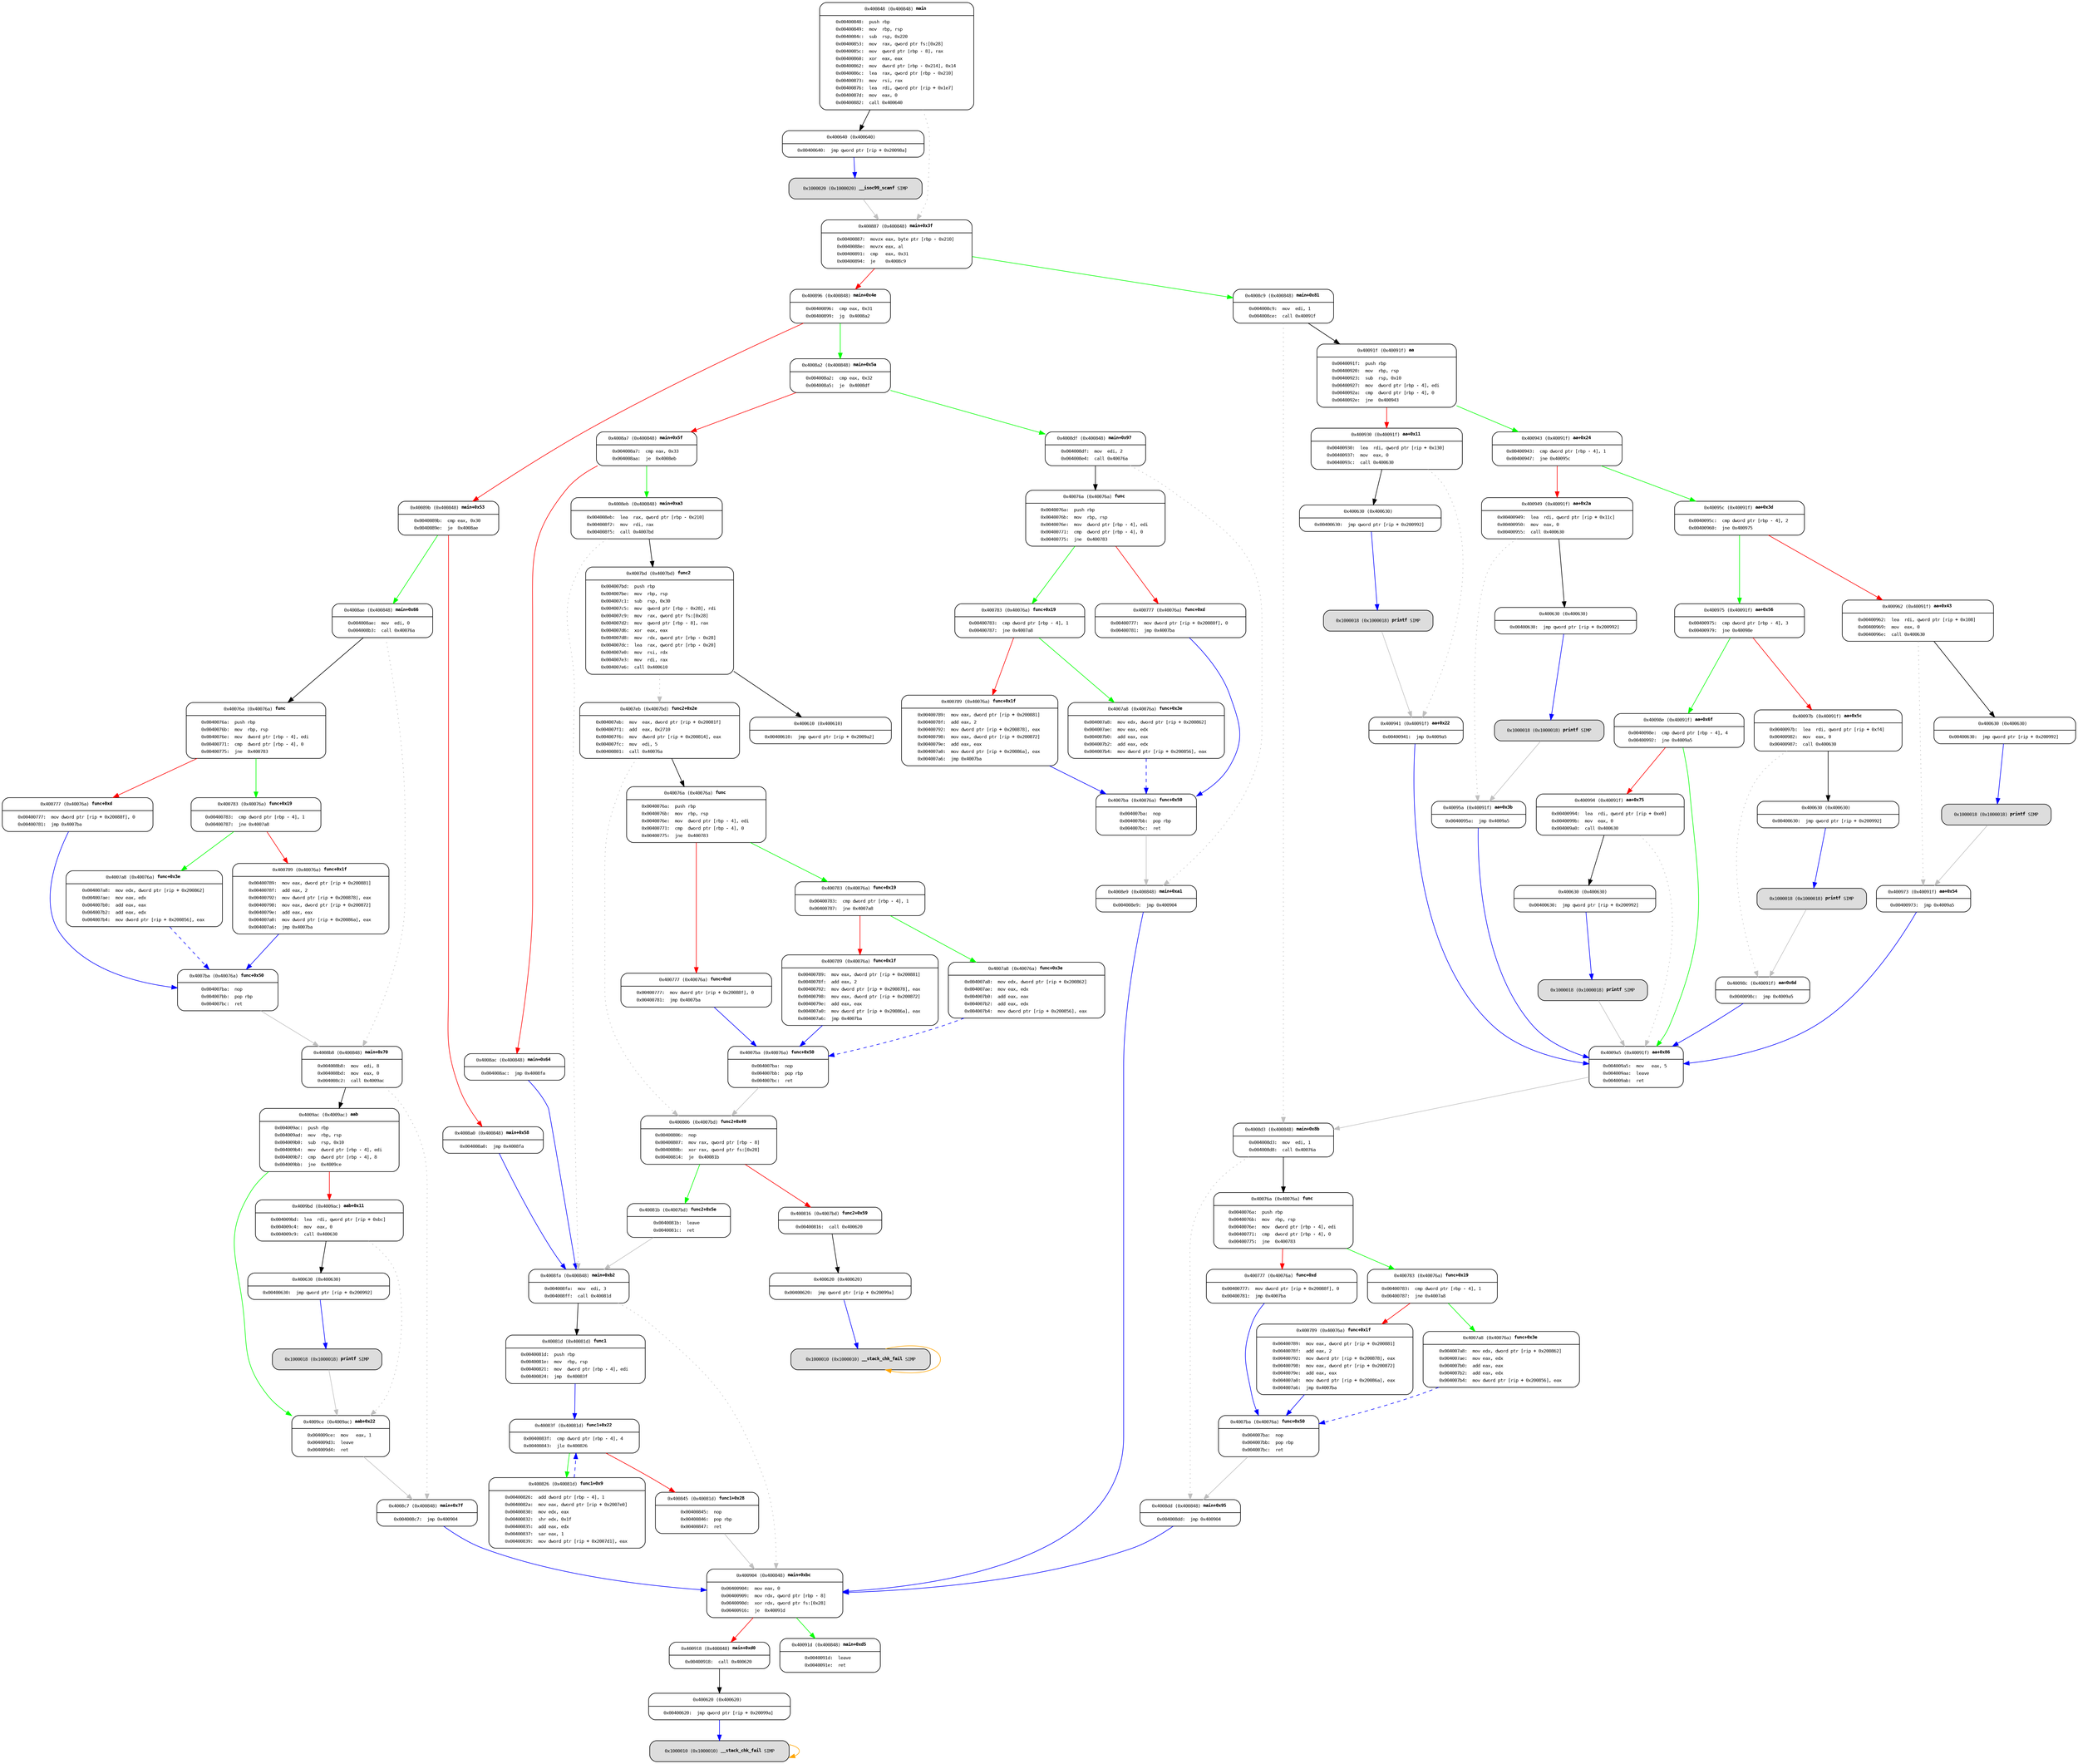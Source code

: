 digraph "" {
	graph [bb="0,0,3588,3041",
		labeljust=l,
		newrank=true,
		rankdir=TB
	];
	node [label="\N"];
	43	 [fontname=monospace,
		fontsize=8.0,
		height=0.65278,
		label=<{ <TABLE BORDER="0" CELLPADDING="1" ALIGN="LEFT"><TR><TD >0x400610</TD><TD >(0x400610)</TD><TD></TD><TD></TD></TR></TABLE>|<TABLE BORDER="0" CELLPADDING="1" ALIGN="LEFT"><TR><TD ALIGN="LEFT">0x00400610&#58;&nbsp;</TD><TD ALIGN="LEFT">jmp</TD><TD ALIGN="LEFT">qword ptr [rip + 0x2009a2]</TD><TD></TD></TR></TABLE> }>,
		pos="1364.5,1760.5",
		shape=Mrecord,
		width=3.4861];
	71	 [fontname=monospace,
		fontsize=8.0,
		height=0.65278,
		label=<{ <TABLE BORDER="0" CELLPADDING="1" ALIGN="LEFT"><TR><TD >0x400620</TD><TD >(0x400620)</TD><TD></TD><TD></TD></TR></TABLE>|<TABLE BORDER="0" CELLPADDING="1" ALIGN="LEFT"><TR><TD ALIGN="LEFT">0x00400620&#58;&nbsp;</TD><TD ALIGN="LEFT">jmp</TD><TD ALIGN="LEFT">qword ptr [rip + 0x20099a]</TD><TD></TD></TR></TABLE> }>,
		pos="1550.5,96.5",
		shape=Mrecord,
		width=3.4861];
	75	 [fillcolor="#dddddd",
		fontname=monospace,
		fontsize=8.0,
		height=0.51389,
		label=<{ <TABLE BORDER="0" CELLPADDING="1" ALIGN="LEFT"><TR><TD >0x1000010</TD><TD >(0x1000010)</TD><TD ><B>__stack_chk_fail</B></TD><TD >SIMP</TD></TR></TABLE> }>,
		pos="1550.5,18.5",
		shape=Mrecord,
		style=filled,
		width=3.4306];
	71 -> 75	 [color=blue,
		fontname=monospace,
		fontsize=8.0,
		pos="e,1550.5,36.68 1550.5,73.097 1550.5,64.803 1550.5,55.381 1550.5,46.727"];
	86	 [fontname=monospace,
		fontsize=8.0,
		height=0.65278,
		label=<{ <TABLE BORDER="0" CELLPADDING="1" ALIGN="LEFT"><TR><TD >0x400620</TD><TD >(0x400620)</TD><TD></TD><TD></TD></TR></TABLE>|<TABLE BORDER="0" CELLPADDING="1" ALIGN="LEFT"><TR><TD ALIGN="LEFT">0x00400620&#58;&nbsp;</TD><TD ALIGN="LEFT">jmp</TD><TD ALIGN="LEFT">qword ptr [rip + 0x20099a]</TD><TD></TD></TR></TABLE> }>,
		pos="1302.5,783",
		shape=Mrecord,
		width=3.4861];
	87	 [fillcolor="#dddddd",
		fontname=monospace,
		fontsize=8.0,
		height=0.51389,
		label=<{ <TABLE BORDER="0" CELLPADDING="1" ALIGN="LEFT"><TR><TD >0x1000010</TD><TD >(0x1000010)</TD><TD ><B>__stack_chk_fail</B></TD><TD >SIMP</TD></TR></TABLE> }>,
		pos="1350.5,654.5",
		shape=Mrecord,
		style=filled,
		width=3.4306];
	86 -> 87	 [color=blue,
		fontname=monospace,
		fontsize=8.0,
		pos="e,1343.7,672.62 1311.2,759.73 1319.3,737.93 1331.5,705.33 1340.2,682.2"];
	17	 [fontname=monospace,
		fontsize=8.0,
		height=0.65278,
		label=<{ <TABLE BORDER="0" CELLPADDING="1" ALIGN="LEFT"><TR><TD >0x400630</TD><TD >(0x400630)</TD><TD></TD><TD></TD></TR></TABLE>|<TABLE BORDER="0" CELLPADDING="1" ALIGN="LEFT"><TR><TD ALIGN="LEFT">0x00400630&#58;&nbsp;</TD><TD ALIGN="LEFT">jmp</TD><TD ALIGN="LEFT">qword ptr [rip + 0x200992]</TD><TD></TD></TR></TABLE> }>,
		pos="2338.5,2134.5",
		shape=Mrecord,
		width=3.4861];
	26	 [fillcolor="#dddddd",
		fontname=monospace,
		fontsize=8.0,
		height=0.51389,
		label=<{ <TABLE BORDER="0" CELLPADDING="1" ALIGN="LEFT"><TR><TD >0x1000018</TD><TD >(0x1000018)</TD><TD ><B>printf</B></TD><TD >SIMP</TD></TR></TABLE> }>,
		pos="2352.5,1954",
		shape=Mrecord,
		style=filled,
		width=2.6944];
	17 -> 26	 [color=blue,
		fontname=monospace,
		fontsize=8.0,
		pos="e,2351.1,1972.2 2340.3,2111.3 2342.9,2078.3 2347.5,2018 2350.3,1982.4"];
	23	 [fontname=monospace,
		fontsize=8.0,
		height=0.65278,
		label=<{ <TABLE BORDER="0" CELLPADDING="1" ALIGN="LEFT"><TR><TD >0x400630</TD><TD >(0x400630)</TD><TD></TD><TD></TD></TR></TABLE>|<TABLE BORDER="0" CELLPADDING="1" ALIGN="LEFT"><TR><TD ALIGN="LEFT">0x00400630&#58;&nbsp;</TD><TD ALIGN="LEFT">jmp</TD><TD ALIGN="LEFT">qword ptr [rip + 0x200992]</TD><TD></TD></TR></TABLE> }>,
		pos="2684.5,1954",
		shape=Mrecord,
		width=3.4861];
	33	 [fillcolor="#dddddd",
		fontname=monospace,
		fontsize=8.0,
		height=0.51389,
		label=<{ <TABLE BORDER="0" CELLPADDING="1" ALIGN="LEFT"><TR><TD >0x1000018</TD><TD >(0x1000018)</TD><TD ><B>printf</B></TD><TD >SIMP</TD></TR></TABLE> }>,
		pos="2655.5,1760.5",
		shape=Mrecord,
		style=filled,
		width=2.6944];
	23 -> 33	 [color=blue,
		fontname=monospace,
		fontsize=8.0,
		pos="e,2658.2,1778.7 2681,1930.7 2675.7,1895 2665.5,1827.1 2659.7,1788.7"];
	36	 [fontname=monospace,
		fontsize=8.0,
		height=0.65278,
		label=<{ <TABLE BORDER="0" CELLPADDING="1" ALIGN="LEFT"><TR><TD >0x400630</TD><TD >(0x400630)</TD><TD></TD><TD></TD></TR></TABLE>|<TABLE BORDER="0" CELLPADDING="1" ALIGN="LEFT"><TR><TD ALIGN="LEFT">0x00400630&#58;&nbsp;</TD><TD ALIGN="LEFT">jmp</TD><TD ALIGN="LEFT">qword ptr [rip + 0x200992]</TD><TD></TD></TR></TABLE> }>,
		pos="3462.5,1760.5",
		shape=Mrecord,
		width=3.4861];
	48	 [fillcolor="#dddddd",
		fontname=monospace,
		fontsize=8.0,
		height=0.51389,
		label=<{ <TABLE BORDER="0" CELLPADDING="1" ALIGN="LEFT"><TR><TD >0x1000018</TD><TD >(0x1000018)</TD><TD ><B>printf</B></TD><TD >SIMP</TD></TR></TABLE> }>,
		pos="3447.5,1612.5",
		shape=Mrecord,
		style=filled,
		width=2.6944];
	36 -> 48	 [color=blue,
		fontname=monospace,
		fontsize=8.0,
		pos="e,3449.4,1630.8 3460.2,1737.4 3457.5,1711.3 3453.2,1668.8 3450.4,1640.8"];
	47	 [fontname=monospace,
		fontsize=8.0,
		height=0.65278,
		label=<{ <TABLE BORDER="0" CELLPADDING="1" ALIGN="LEFT"><TR><TD >0x400630</TD><TD >(0x400630)</TD><TD></TD><TD></TD></TR></TABLE>|<TABLE BORDER="0" CELLPADDING="1" ALIGN="LEFT"><TR><TD ALIGN="LEFT">0x00400630&#58;&nbsp;</TD><TD ALIGN="LEFT">jmp</TD><TD ALIGN="LEFT">qword ptr [rip + 0x200992]</TD><TD></TD></TR></TABLE> }>,
		pos="3152.5,1612.5",
		shape=Mrecord,
		width=3.4861];
	55	 [fillcolor="#dddddd",
		fontname=monospace,
		fontsize=8.0,
		height=0.51389,
		label=<{ <TABLE BORDER="0" CELLPADDING="1" ALIGN="LEFT"><TR><TD >0x1000018</TD><TD >(0x1000018)</TD><TD ><B>printf</B></TD><TD >SIMP</TD></TR></TABLE> }>,
		pos="3123.5,1464.5",
		shape=Mrecord,
		style=filled,
		width=2.6944];
	47 -> 55	 [color=blue,
		fontname=monospace,
		fontsize=8.0,
		pos="e,3127.1,1482.8 3148,1589.4 3142.9,1563.3 3134.5,1520.8 3129,1492.8"];
	54	 [fontname=monospace,
		fontsize=8.0,
		height=0.65278,
		label=<{ <TABLE BORDER="0" CELLPADDING="1" ALIGN="LEFT"><TR><TD >0x400630</TD><TD >(0x400630)</TD><TD></TD><TD></TD></TR></TABLE>|<TABLE BORDER="0" CELLPADDING="1" ALIGN="LEFT"><TR><TD ALIGN="LEFT">0x00400630&#58;&nbsp;</TD><TD ALIGN="LEFT">jmp</TD><TD ALIGN="LEFT">qword ptr [rip + 0x200992]</TD><TD></TD></TR></TABLE> }>,
		pos="2841.5,1464.5",
		shape=Mrecord,
		width=3.4861];
	60	 [fillcolor="#dddddd",
		fontname=monospace,
		fontsize=8.0,
		height=0.51389,
		label=<{ <TABLE BORDER="0" CELLPADDING="1" ALIGN="LEFT"><TR><TD >0x1000018</TD><TD >(0x1000018)</TD><TD ><B>printf</B></TD><TD >SIMP</TD></TR></TABLE> }>,
		pos="2812.5,1303.5",
		shape=Mrecord,
		style=filled,
		width=2.6944];
	54 -> 60	 [color=blue,
		fontname=monospace,
		fontsize=8.0,
		pos="e,2815.8,1321.5 2837.3,1441.4 2832.1,1412.5 2823.2,1362.9 2817.6,1331.7"];
	68	 [fontname=monospace,
		fontsize=8.0,
		height=0.65278,
		label=<{ <TABLE BORDER="0" CELLPADDING="1" ALIGN="LEFT"><TR><TD >0x400630</TD><TD >(0x400630)</TD><TD></TD><TD></TD></TR></TABLE>|<TABLE BORDER="0" CELLPADDING="1" ALIGN="LEFT"><TR><TD ALIGN="LEFT">0x00400630&#58;&nbsp;</TD><TD ALIGN="LEFT">jmp</TD><TD ALIGN="LEFT">qword ptr [rip + 0x200992]</TD><TD></TD></TR></TABLE> }>,
		pos="475.5,783",
		shape=Mrecord,
		width=3.4861];
	74	 [fillcolor="#dddddd",
		fontname=monospace,
		fontsize=8.0,
		height=0.51389,
		label=<{ <TABLE BORDER="0" CELLPADDING="1" ALIGN="LEFT"><TR><TD >0x1000018</TD><TD >(0x1000018)</TD><TD ><B>printf</B></TD><TD >SIMP</TD></TR></TABLE> }>,
		pos="489.5,654.5",
		shape=Mrecord,
		style=filled,
		width=2.6944];
	68 -> 74	 [color=blue,
		fontname=monospace,
		fontsize=8.0,
		pos="e,487.53,672.62 478.04,759.73 480.39,738.13 483.9,705.92 486.41,682.83"];
	1	 [fontname=monospace,
		fontsize=8.0,
		height=0.65278,
		label=<{ <TABLE BORDER="0" CELLPADDING="1" ALIGN="LEFT"><TR><TD >0x400640</TD><TD >(0x400640)</TD><TD></TD><TD></TD></TR></TABLE>|<TABLE BORDER="0" CELLPADDING="1" ALIGN="LEFT"><TR><TD ALIGN="LEFT">0x00400640&#58;&nbsp;</TD><TD ALIGN="LEFT">jmp</TD><TD ALIGN="LEFT">qword ptr [rip + 0x20098a]</TD><TD></TD></TR></TABLE> }>,
		pos="1687.5,2791.5",
		shape=Mrecord,
		width=3.4861];
	2	 [fillcolor="#dddddd",
		fontname=monospace,
		fontsize=8.0,
		height=0.51389,
		label=<{ <TABLE BORDER="0" CELLPADDING="1" ALIGN="LEFT"><TR><TD >0x1000020</TD><TD >(0x1000020)</TD><TD ><B>__isoc99_scanf</B></TD><TD >SIMP</TD></TR></TABLE> }>,
		pos="1691.5,2713.5",
		shape=Mrecord,
		style=filled,
		width=3.2778];
	1 -> 2	 [color=blue,
		fontname=monospace,
		fontsize=8.0,
		pos="e,1690.6,2731.7 1688.7,2768.1 1689.1,2759.8 1689.6,2750.4 1690.1,2741.7"];
	18	 [fontname=monospace,
		fontsize=8.0,
		height=1.375,
		label=<{ <TABLE BORDER="0" CELLPADDING="1" ALIGN="LEFT"><TR><TD >0x40076a</TD><TD >(0x40076a)</TD><TD ><B>func</B></TD><TD></TD></TR></TABLE>|<TABLE BORDER="0" CELLPADDING="1" ALIGN="LEFT"><TR><TD ALIGN="LEFT">0x0040076a&#58;&nbsp;</TD><TD ALIGN="LEFT">push</TD><TD ALIGN="LEFT">rbp</TD><TD></TD></TR><TR><TD ALIGN="LEFT">0x0040076b&#58;&nbsp;</TD><TD ALIGN="LEFT">mov</TD><TD ALIGN="LEFT">rbp, rsp</TD><TD></TD></TR><TR><TD ALIGN="LEFT">0x0040076e&#58;&nbsp;</TD><TD ALIGN="LEFT">mov</TD><TD ALIGN="LEFT">dword ptr [rbp - 4], edi</TD><TD></TD></TR><TR><TD ALIGN="LEFT">0x00400771&#58;&nbsp;</TD><TD ALIGN="LEFT">cmp</TD><TD ALIGN="LEFT">dword ptr [rbp - 4], 0</TD><TD></TD></TR><TR><TD ALIGN="LEFT">0x00400775&#58;&nbsp;</TD><TD ALIGN="LEFT">jne</TD><TD ALIGN="LEFT">0x400783</TD><TD></TD></TR></TABLE> }>,
		pos="449.5,1760.5",
		shape=Mrecord,
		width=3.4306];
	27	 [fontname=monospace,
		fontsize=8.0,
		height=0.83333,
		label=<{ <TABLE BORDER="0" CELLPADDING="1" ALIGN="LEFT"><TR><TD >0x400777</TD><TD >(0x40076a)</TD><TD ><B>func+0xd</B></TD><TD></TD></TR></TABLE>|<TABLE BORDER="0" CELLPADDING="1" ALIGN="LEFT"><TR><TD ALIGN="LEFT">0x00400777&#58;&nbsp;</TD><TD ALIGN="LEFT">mov</TD><TD ALIGN="LEFT">dword ptr [rip + 0x20088f], 0</TD><TD></TD></TR><TR><TD ALIGN="LEFT">0x00400781&#58;&nbsp;</TD><TD ALIGN="LEFT">jmp</TD><TD ALIGN="LEFT">0x4007ba</TD><TD></TD></TR></TABLE> }>,
		pos="133.5,1612.5",
		shape=Mrecord,
		width=3.7083];
	18 -> 27	 [color=red,
		fontname=monospace,
		fontsize=8.0,
		pos="e,196.54,1642 344.72,1711.4 299.12,1690.1 246.82,1665.6 205.68,1646.3"];
	28	 [fontname=monospace,
		fontsize=8.0,
		height=0.83333,
		label=<{ <TABLE BORDER="0" CELLPADDING="1" ALIGN="LEFT"><TR><TD >0x400783</TD><TD >(0x40076a)</TD><TD ><B>func+0x19</B></TD><TD></TD></TR></TABLE>|<TABLE BORDER="0" CELLPADDING="1" ALIGN="LEFT"><TR><TD ALIGN="LEFT">0x00400783&#58;&nbsp;</TD><TD ALIGN="LEFT">cmp</TD><TD ALIGN="LEFT">dword ptr [rbp - 4], 1</TD><TD></TD></TR><TR><TD ALIGN="LEFT">0x00400787&#58;&nbsp;</TD><TD ALIGN="LEFT">jne</TD><TD ALIGN="LEFT">0x4007a8</TD><TD></TD></TR></TABLE> }>,
		pos="449.5,1612.5",
		shape=Mrecord,
		width=3.1944];
	18 -> 28	 [color=green,
		fontname=monospace,
		fontsize=8.0,
		pos="e,449.5,1642.2 449.5,1711.2 449.5,1692.1 449.5,1670.5 449.5,1652.4"];
	20	 [fontname=monospace,
		fontsize=8.0,
		height=1.375,
		label=<{ <TABLE BORDER="0" CELLPADDING="1" ALIGN="LEFT"><TR><TD >0x40076a</TD><TD >(0x40076a)</TD><TD ><B>func</B></TD><TD></TD></TR></TABLE>|<TABLE BORDER="0" CELLPADDING="1" ALIGN="LEFT"><TR><TD ALIGN="LEFT">0x0040076a&#58;&nbsp;</TD><TD ALIGN="LEFT">push</TD><TD ALIGN="LEFT">rbp</TD><TD></TD></TR><TR><TD ALIGN="LEFT">0x0040076b&#58;&nbsp;</TD><TD ALIGN="LEFT">mov</TD><TD ALIGN="LEFT">rbp, rsp</TD><TD></TD></TR><TR><TD ALIGN="LEFT">0x0040076e&#58;&nbsp;</TD><TD ALIGN="LEFT">mov</TD><TD ALIGN="LEFT">dword ptr [rbp - 4], edi</TD><TD></TD></TR><TR><TD ALIGN="LEFT">0x00400771&#58;&nbsp;</TD><TD ALIGN="LEFT">cmp</TD><TD ALIGN="LEFT">dword ptr [rbp - 4], 0</TD><TD></TD></TR><TR><TD ALIGN="LEFT">0x00400775&#58;&nbsp;</TD><TD ALIGN="LEFT">jne</TD><TD ALIGN="LEFT">0x400783</TD><TD></TD></TR></TABLE> }>,
		pos="1850.5,2134.5",
		shape=Mrecord,
		width=3.4306];
	31	 [fontname=monospace,
		fontsize=8.0,
		height=0.83333,
		label=<{ <TABLE BORDER="0" CELLPADDING="1" ALIGN="LEFT"><TR><TD >0x400777</TD><TD >(0x40076a)</TD><TD ><B>func+0xd</B></TD><TD></TD></TR></TABLE>|<TABLE BORDER="0" CELLPADDING="1" ALIGN="LEFT"><TR><TD ALIGN="LEFT">0x00400777&#58;&nbsp;</TD><TD ALIGN="LEFT">mov</TD><TD ALIGN="LEFT">dword ptr [rip + 0x20088f], 0</TD><TD></TD></TR><TR><TD ALIGN="LEFT">0x00400781&#58;&nbsp;</TD><TD ALIGN="LEFT">jmp</TD><TD ALIGN="LEFT">0x4007ba</TD><TD></TD></TR></TABLE> }>,
		pos="1984.5,1954",
		shape=Mrecord,
		width=3.7083];
	20 -> 31	 [color=red,
		fontname=monospace,
		fontsize=8.0,
		pos="e,1962.6,1983.5 1887.1,2085.2 1909,2055.7 1936.4,2018.7 1956.6,1991.6"];
	30	 [fontname=monospace,
		fontsize=8.0,
		height=0.83333,
		label=<{ <TABLE BORDER="0" CELLPADDING="1" ALIGN="LEFT"><TR><TD >0x400783</TD><TD >(0x40076a)</TD><TD ><B>func+0x19</B></TD><TD></TD></TR></TABLE>|<TABLE BORDER="0" CELLPADDING="1" ALIGN="LEFT"><TR><TD ALIGN="LEFT">0x00400783&#58;&nbsp;</TD><TD ALIGN="LEFT">cmp</TD><TD ALIGN="LEFT">dword ptr [rbp - 4], 1</TD><TD></TD></TR><TR><TD ALIGN="LEFT">0x00400787&#58;&nbsp;</TD><TD ALIGN="LEFT">jne</TD><TD ALIGN="LEFT">0x4007a8</TD><TD></TD></TR></TABLE> }>,
		pos="1717.5,1954",
		shape=Mrecord,
		width=3.1944];
	20 -> 30	 [color=green,
		fontname=monospace,
		fontsize=8.0,
		pos="e,1739.2,1983.5 1814.2,2085.2 1792.4,2055.7 1765.2,2018.7 1745.2,1991.6"];
	59	 [fontname=monospace,
		fontsize=8.0,
		height=1.375,
		label=<{ <TABLE BORDER="0" CELLPADDING="1" ALIGN="LEFT"><TR><TD >0x40076a</TD><TD >(0x40076a)</TD><TD ><B>func</B></TD><TD></TD></TR></TABLE>|<TABLE BORDER="0" CELLPADDING="1" ALIGN="LEFT"><TR><TD ALIGN="LEFT">0x0040076a&#58;&nbsp;</TD><TD ALIGN="LEFT">push</TD><TD ALIGN="LEFT">rbp</TD><TD></TD></TR><TR><TD ALIGN="LEFT">0x0040076b&#58;&nbsp;</TD><TD ALIGN="LEFT">mov</TD><TD ALIGN="LEFT">rbp, rsp</TD><TD></TD></TR><TR><TD ALIGN="LEFT">0x0040076e&#58;&nbsp;</TD><TD ALIGN="LEFT">mov</TD><TD ALIGN="LEFT">dword ptr [rbp - 4], edi</TD><TD></TD></TR><TR><TD ALIGN="LEFT">0x00400771&#58;&nbsp;</TD><TD ALIGN="LEFT">cmp</TD><TD ALIGN="LEFT">dword ptr [rbp - 4], 0</TD><TD></TD></TR><TR><TD ALIGN="LEFT">0x00400775&#58;&nbsp;</TD><TD ALIGN="LEFT">jne</TD><TD ALIGN="LEFT">0x400783</TD><TD></TD></TR></TABLE> }>,
		pos="2184.5,898.5",
		shape=Mrecord,
		width=3.4306];
	67	 [fontname=monospace,
		fontsize=8.0,
		height=0.83333,
		label=<{ <TABLE BORDER="0" CELLPADDING="1" ALIGN="LEFT"><TR><TD >0x400777</TD><TD >(0x40076a)</TD><TD ><B>func+0xd</B></TD><TD></TD></TR></TABLE>|<TABLE BORDER="0" CELLPADDING="1" ALIGN="LEFT"><TR><TD ALIGN="LEFT">0x00400777&#58;&nbsp;</TD><TD ALIGN="LEFT">mov</TD><TD ALIGN="LEFT">dword ptr [rip + 0x20088f], 0</TD><TD></TD></TR><TR><TD ALIGN="LEFT">0x00400781&#58;&nbsp;</TD><TD ALIGN="LEFT">jmp</TD><TD ALIGN="LEFT">0x4007ba</TD><TD></TD></TR></TABLE> }>,
		pos="2180.5,783",
		shape=Mrecord,
		width=3.7083];
	59 -> 67	 [color=red,
		fontname=monospace,
		fontsize=8.0,
		pos="e,2181.5,812.79 2182.8,849.18 2182.5,840.38 2182.2,831.3 2181.9,822.81"];
	66	 [fontname=monospace,
		fontsize=8.0,
		height=0.83333,
		label=<{ <TABLE BORDER="0" CELLPADDING="1" ALIGN="LEFT"><TR><TD >0x400783</TD><TD >(0x40076a)</TD><TD ><B>func+0x19</B></TD><TD></TD></TR></TABLE>|<TABLE BORDER="0" CELLPADDING="1" ALIGN="LEFT"><TR><TD ALIGN="LEFT">0x00400783&#58;&nbsp;</TD><TD ALIGN="LEFT">cmp</TD><TD ALIGN="LEFT">dword ptr [rbp - 4], 1</TD><TD></TD></TR><TR><TD ALIGN="LEFT">0x00400787&#58;&nbsp;</TD><TD ALIGN="LEFT">jne</TD><TD ALIGN="LEFT">0x4007a8</TD><TD></TD></TR></TABLE> }>,
		pos="2447.5,783",
		shape=Mrecord,
		width=3.1944];
	59 -> 66	 [color=green,
		fontname=monospace,
		fontsize=8.0,
		pos="e,2380.2,812.55 2296.4,849.35 2321.5,838.34 2347.5,826.91 2370.8,816.69"];
	78	 [fontname=monospace,
		fontsize=8.0,
		height=1.375,
		label=<{ <TABLE BORDER="0" CELLPADDING="1" ALIGN="LEFT"><TR><TD >0x40076a</TD><TD >(0x40076a)</TD><TD ><B>func</B></TD><TD></TD></TR></TABLE>|<TABLE BORDER="0" CELLPADDING="1" ALIGN="LEFT"><TR><TD ALIGN="LEFT">0x0040076a&#58;&nbsp;</TD><TD ALIGN="LEFT">push</TD><TD ALIGN="LEFT">rbp</TD><TD></TD></TR><TR><TD ALIGN="LEFT">0x0040076b&#58;&nbsp;</TD><TD ALIGN="LEFT">mov</TD><TD ALIGN="LEFT">rbp, rsp</TD><TD></TD></TR><TR><TD ALIGN="LEFT">0x0040076e&#58;&nbsp;</TD><TD ALIGN="LEFT">mov</TD><TD ALIGN="LEFT">dword ptr [rbp - 4], edi</TD><TD></TD></TR><TR><TD ALIGN="LEFT">0x00400771&#58;&nbsp;</TD><TD ALIGN="LEFT">cmp</TD><TD ALIGN="LEFT">dword ptr [rbp - 4], 0</TD><TD></TD></TR><TR><TD ALIGN="LEFT">0x00400775&#58;&nbsp;</TD><TD ALIGN="LEFT">jne</TD><TD ALIGN="LEFT">0x400783</TD><TD></TD></TR></TABLE> }>,
		pos="1139.5,1612.5",
		shape=Mrecord,
		width=3.4306];
	80	 [fontname=monospace,
		fontsize=8.0,
		height=0.83333,
		label=<{ <TABLE BORDER="0" CELLPADDING="1" ALIGN="LEFT"><TR><TD >0x400777</TD><TD >(0x40076a)</TD><TD ><B>func+0xd</B></TD><TD></TD></TR></TABLE>|<TABLE BORDER="0" CELLPADDING="1" ALIGN="LEFT"><TR><TD ALIGN="LEFT">0x00400777&#58;&nbsp;</TD><TD ALIGN="LEFT">mov</TD><TD ALIGN="LEFT">dword ptr [rip + 0x20088f], 0</TD><TD></TD></TR><TR><TD ALIGN="LEFT">0x00400781&#58;&nbsp;</TD><TD ALIGN="LEFT">jmp</TD><TD ALIGN="LEFT">0x4007ba</TD><TD></TD></TR></TABLE> }>,
		pos="1139.5,1303.5",
		shape=Mrecord,
		width=3.7083];
	78 -> 80	 [color=red,
		fontname=monospace,
		fontsize=8.0,
		pos="e,1139.5,1333.1 1139.5,1563.2 1139.5,1502.2 1139.5,1399.6 1139.5,1343.3"];
	79	 [fontname=monospace,
		fontsize=8.0,
		height=0.83333,
		label=<{ <TABLE BORDER="0" CELLPADDING="1" ALIGN="LEFT"><TR><TD >0x400783</TD><TD >(0x40076a)</TD><TD ><B>func+0x19</B></TD><TD></TD></TR></TABLE>|<TABLE BORDER="0" CELLPADDING="1" ALIGN="LEFT"><TR><TD ALIGN="LEFT">0x00400783&#58;&nbsp;</TD><TD ALIGN="LEFT">cmp</TD><TD ALIGN="LEFT">dword ptr [rbp - 4], 1</TD><TD></TD></TR><TR><TD ALIGN="LEFT">0x00400787&#58;&nbsp;</TD><TD ALIGN="LEFT">jne</TD><TD ALIGN="LEFT">0x4007a8</TD><TD></TD></TR></TABLE> }>,
		pos="1429.5,1464.5",
		shape=Mrecord,
		width=3.1944];
	78 -> 79	 [color=green,
		fontname=monospace,
		fontsize=8.0,
		pos="e,1371.6,1494 1235.7,1563.4 1277.2,1542.2 1324.7,1518 1362.3,1498.8"];
	38	 [fontname=monospace,
		fontsize=8.0,
		height=1.0139,
		label=<{ <TABLE BORDER="0" CELLPADDING="1" ALIGN="LEFT"><TR><TD >0x4007ba</TD><TD >(0x40076a)</TD><TD ><B>func+0x50</B></TD><TD></TD></TR></TABLE>|<TABLE BORDER="0" CELLPADDING="1" ALIGN="LEFT"><TR><TD ALIGN="LEFT">0x004007ba&#58;&nbsp;</TD><TD ALIGN="LEFT">nop</TD><TD></TD><TD></TD></TR><TR><TD ALIGN="LEFT">0x004007bb&#58;&nbsp;</TD><TD ALIGN="LEFT">pop</TD><TD ALIGN="LEFT">rbp</TD><TD></TD></TR><TR><TD ALIGN="LEFT">0x004007bc&#58;&nbsp;</TD><TD ALIGN="LEFT">ret</TD><TD></TD><TD></TD></TR></TABLE> }>,
		pos="493.5,1303.5",
		shape=Mrecord,
		width=2.4722];
	27 -> 38	 [color=blue,
		fontname=monospace,
		fontsize=8.0,
		pos="e,404.47,1310.7 96.179,1582.9 80.439,1568 63.851,1548.5 55.5,1527 35.422,1475.2 20.792,1445.4 55.5,1402 97.136,1350 278.61,1323.5 \
394.51,1311.7"];
	42	 [fontname=monospace,
		fontsize=8.0,
		height=1.0139,
		label=<{ <TABLE BORDER="0" CELLPADDING="1" ALIGN="LEFT"><TR><TD >0x4007ba</TD><TD >(0x40076a)</TD><TD ><B>func+0x50</B></TD><TD></TD></TR></TABLE>|<TABLE BORDER="0" CELLPADDING="1" ALIGN="LEFT"><TR><TD ALIGN="LEFT">0x004007ba&#58;&nbsp;</TD><TD ALIGN="LEFT">nop</TD><TD></TD><TD></TD></TR><TR><TD ALIGN="LEFT">0x004007bb&#58;&nbsp;</TD><TD ALIGN="LEFT">pop</TD><TD ALIGN="LEFT">rbp</TD><TD></TD></TR><TR><TD ALIGN="LEFT">0x004007bc&#58;&nbsp;</TD><TD ALIGN="LEFT">ret</TD><TD></TD><TD></TD></TR></TABLE> }>,
		pos="1941.5,1612.5",
		shape=Mrecord,
		width=2.4722];
	31 -> 42	 [color=blue,
		fontname=monospace,
		fontsize=8.0,
		pos="e,2030.6,1644.6 2018.2,1924.5 2043.2,1900.1 2075.4,1863.1 2089.5,1823 2107.9,1770.6 2117.3,1746.1 2089.5,1698 2077.8,1677.8 2059.3,\
1661.9 2039.3,1649.6"];
	73	 [fontname=monospace,
		fontsize=8.0,
		height=1.0139,
		label=<{ <TABLE BORDER="0" CELLPADDING="1" ALIGN="LEFT"><TR><TD >0x4007ba</TD><TD >(0x40076a)</TD><TD ><B>func+0x50</B></TD><TD></TD></TR></TABLE>|<TABLE BORDER="0" CELLPADDING="1" ALIGN="LEFT"><TR><TD ALIGN="LEFT">0x004007ba&#58;&nbsp;</TD><TD ALIGN="LEFT">nop</TD><TD></TD><TD></TD></TR><TR><TD ALIGN="LEFT">0x004007bb&#58;&nbsp;</TD><TD ALIGN="LEFT">pop</TD><TD ALIGN="LEFT">rbp</TD><TD></TD></TR><TR><TD ALIGN="LEFT">0x004007bc&#58;&nbsp;</TD><TD ALIGN="LEFT">ret</TD><TD></TD><TD></TD></TR></TABLE> }>,
		pos="2241.5,519.5",
		shape=Mrecord,
		width=2.4722];
	67 -> 73	 [color=blue,
		fontname=monospace,
		fontsize=8.0,
		pos="e,2201.4,555.56 2173.8,753.4 2166.5,714.86 2158.3,646.05 2178.5,592 2182.3,581.84 2188.2,572.15 2195,563.37"];
	82	 [fontname=monospace,
		fontsize=8.0,
		height=1.0139,
		label=<{ <TABLE BORDER="0" CELLPADDING="1" ALIGN="LEFT"><TR><TD >0x4007ba</TD><TD >(0x40076a)</TD><TD ><B>func+0x50</B></TD><TD></TD></TR></TABLE>|<TABLE BORDER="0" CELLPADDING="1" ALIGN="LEFT"><TR><TD ALIGN="LEFT">0x004007ba&#58;&nbsp;</TD><TD ALIGN="LEFT">nop</TD><TD></TD><TD></TD></TR><TR><TD ALIGN="LEFT">0x004007bb&#58;&nbsp;</TD><TD ALIGN="LEFT">pop</TD><TD ALIGN="LEFT">rbp</TD><TD></TD></TR><TR><TD ALIGN="LEFT">0x004007bc&#58;&nbsp;</TD><TD ALIGN="LEFT">ret</TD><TD></TD><TD></TD></TR></TABLE> }>,
		pos="1332.5,1168.5",
		shape=Mrecord,
		width=2.4722];
	80 -> 82	 [color=blue,
		fontname=monospace,
		fontsize=8.0,
		pos="e,1281,1204.5 1181.9,1273.9 1208.4,1255.3 1243.1,1231.1 1272.4,1210.5"];
	39	 [fontname=monospace,
		fontsize=8.0,
		height=1.7361,
		label=<{ <TABLE BORDER="0" CELLPADDING="1" ALIGN="LEFT"><TR><TD >0x400789</TD><TD >(0x40076a)</TD><TD ><B>func+0x1f</B></TD><TD></TD></TR></TABLE>|<TABLE BORDER="0" CELLPADDING="1" ALIGN="LEFT"><TR><TD ALIGN="LEFT">0x00400789&#58;&nbsp;</TD><TD ALIGN="LEFT">mov</TD><TD ALIGN="LEFT">eax, dword ptr [rip + 0x200881]</TD><TD></TD></TR><TR><TD ALIGN="LEFT">0x0040078f&#58;&nbsp;</TD><TD ALIGN="LEFT">add</TD><TD ALIGN="LEFT">eax, 2</TD><TD></TD></TR><TR><TD ALIGN="LEFT">0x00400792&#58;&nbsp;</TD><TD ALIGN="LEFT">mov</TD><TD ALIGN="LEFT">dword ptr [rip + 0x200878], eax</TD><TD></TD></TR><TR><TD ALIGN="LEFT">0x00400798&#58;&nbsp;</TD><TD ALIGN="LEFT">mov</TD><TD ALIGN="LEFT">eax, dword ptr [rip + 0x200872]</TD><TD></TD></TR><TR><TD ALIGN="LEFT">0x0040079e&#58;&nbsp;</TD><TD ALIGN="LEFT">add</TD><TD ALIGN="LEFT">eax, eax</TD><TD></TD></TR><TR><TD ALIGN="LEFT">0x004007a0&#58;&nbsp;</TD><TD ALIGN="LEFT">mov</TD><TD ALIGN="LEFT">dword ptr [rip + 0x20086a], eax</TD><TD></TD></TR><TR><TD ALIGN="LEFT">0x004007a6&#58;&nbsp;</TD><TD ALIGN="LEFT">jmp</TD><TD ALIGN="LEFT">0x4007ba</TD><TD></TD></TR></TABLE> }>,
		pos="498.5,1464.5",
		shape=Mrecord,
		width=3.8472];
	28 -> 39	 [color=red,
		fontname=monospace,
		fontsize=8.0,
		pos="e,477.88,1526.8 459.3,1582.9 463.76,1569.4 469.25,1552.9 474.69,1536.4"];
	89	 [fontname=monospace,
		fontsize=8.0,
		height=1.375,
		label=<{ <TABLE BORDER="0" CELLPADDING="1" ALIGN="LEFT"><TR><TD >0x4007a8</TD><TD >(0x40076a)</TD><TD ><B>func+0x3e</B></TD><TD></TD></TR></TABLE>|<TABLE BORDER="0" CELLPADDING="1" ALIGN="LEFT"><TR><TD ALIGN="LEFT">0x004007a8&#58;&nbsp;</TD><TD ALIGN="LEFT">mov</TD><TD ALIGN="LEFT">edx, dword ptr [rip + 0x200862]</TD><TD></TD></TR><TR><TD ALIGN="LEFT">0x004007ae&#58;&nbsp;</TD><TD ALIGN="LEFT">mov</TD><TD ALIGN="LEFT">eax, edx</TD><TD></TD></TR><TR><TD ALIGN="LEFT">0x004007b0&#58;&nbsp;</TD><TD ALIGN="LEFT">add</TD><TD ALIGN="LEFT">eax, eax</TD><TD></TD></TR><TR><TD ALIGN="LEFT">0x004007b2&#58;&nbsp;</TD><TD ALIGN="LEFT">add</TD><TD ALIGN="LEFT">eax, edx</TD><TD></TD></TR><TR><TD ALIGN="LEFT">0x004007b4&#58;&nbsp;</TD><TD ALIGN="LEFT">mov</TD><TD ALIGN="LEFT">dword ptr [rip + 0x200856], eax</TD><TD></TD></TR></TABLE> }>,
		pos="203.5,1464.5",
		shape=Mrecord,
		width=3.8472];
	28 -> 89	 [color=green,
		fontname=monospace,
		fontsize=8.0,
		pos="e,285.05,1513.6 400.31,1582.9 369.8,1564.6 329.69,1540.4 293.64,1518.7"];
	41	 [fontname=monospace,
		fontsize=8.0,
		height=1.7361,
		label=<{ <TABLE BORDER="0" CELLPADDING="1" ALIGN="LEFT"><TR><TD >0x400789</TD><TD >(0x40076a)</TD><TD ><B>func+0x1f</B></TD><TD></TD></TR></TABLE>|<TABLE BORDER="0" CELLPADDING="1" ALIGN="LEFT"><TR><TD ALIGN="LEFT">0x00400789&#58;&nbsp;</TD><TD ALIGN="LEFT">mov</TD><TD ALIGN="LEFT">eax, dword ptr [rip + 0x200881]</TD><TD></TD></TR><TR><TD ALIGN="LEFT">0x0040078f&#58;&nbsp;</TD><TD ALIGN="LEFT">add</TD><TD ALIGN="LEFT">eax, 2</TD><TD></TD></TR><TR><TD ALIGN="LEFT">0x00400792&#58;&nbsp;</TD><TD ALIGN="LEFT">mov</TD><TD ALIGN="LEFT">dword ptr [rip + 0x200878], eax</TD><TD></TD></TR><TR><TD ALIGN="LEFT">0x00400798&#58;&nbsp;</TD><TD ALIGN="LEFT">mov</TD><TD ALIGN="LEFT">eax, dword ptr [rip + 0x200872]</TD><TD></TD></TR><TR><TD ALIGN="LEFT">0x0040079e&#58;&nbsp;</TD><TD ALIGN="LEFT">add</TD><TD ALIGN="LEFT">eax, eax</TD><TD></TD></TR><TR><TD ALIGN="LEFT">0x004007a0&#58;&nbsp;</TD><TD ALIGN="LEFT">mov</TD><TD ALIGN="LEFT">dword ptr [rip + 0x20086a], eax</TD><TD></TD></TR><TR><TD ALIGN="LEFT">0x004007a6&#58;&nbsp;</TD><TD ALIGN="LEFT">jmp</TD><TD ALIGN="LEFT">0x4007ba</TD><TD></TD></TR></TABLE> }>,
		pos="1646.5,1760.5",
		shape=Mrecord,
		width=3.8472];
	30 -> 41	 [color=red,
		fontname=monospace,
		fontsize=8.0,
		pos="e,1669.4,1822.8 1706.6,1924.2 1697.6,1899.8 1684.6,1864.2 1672.9,1832.5"];
	91	 [fontname=monospace,
		fontsize=8.0,
		height=1.375,
		label=<{ <TABLE BORDER="0" CELLPADDING="1" ALIGN="LEFT"><TR><TD >0x4007a8</TD><TD >(0x40076a)</TD><TD ><B>func+0x3e</B></TD><TD></TD></TR></TABLE>|<TABLE BORDER="0" CELLPADDING="1" ALIGN="LEFT"><TR><TD ALIGN="LEFT">0x004007a8&#58;&nbsp;</TD><TD ALIGN="LEFT">mov</TD><TD ALIGN="LEFT">edx, dword ptr [rip + 0x200862]</TD><TD></TD></TR><TR><TD ALIGN="LEFT">0x004007ae&#58;&nbsp;</TD><TD ALIGN="LEFT">mov</TD><TD ALIGN="LEFT">eax, edx</TD><TD></TD></TR><TR><TD ALIGN="LEFT">0x004007b0&#58;&nbsp;</TD><TD ALIGN="LEFT">add</TD><TD ALIGN="LEFT">eax, eax</TD><TD></TD></TR><TR><TD ALIGN="LEFT">0x004007b2&#58;&nbsp;</TD><TD ALIGN="LEFT">add</TD><TD ALIGN="LEFT">eax, edx</TD><TD></TD></TR><TR><TD ALIGN="LEFT">0x004007b4&#58;&nbsp;</TD><TD ALIGN="LEFT">mov</TD><TD ALIGN="LEFT">dword ptr [rip + 0x200856], eax</TD><TD></TD></TR></TABLE> }>,
		pos="1941.5,1760.5",
		shape=Mrecord,
		width=3.8472];
	30 -> 91	 [color=green,
		fontname=monospace,
		fontsize=8.0,
		pos="e,1884.7,1809.5 1752,1924.2 1785.2,1895.5 1836.2,1851.4 1877,1816.2"];
	72	 [fontname=monospace,
		fontsize=8.0,
		height=1.7361,
		label=<{ <TABLE BORDER="0" CELLPADDING="1" ALIGN="LEFT"><TR><TD >0x400789</TD><TD >(0x40076a)</TD><TD ><B>func+0x1f</B></TD><TD></TD></TR></TABLE>|<TABLE BORDER="0" CELLPADDING="1" ALIGN="LEFT"><TR><TD ALIGN="LEFT">0x00400789&#58;&nbsp;</TD><TD ALIGN="LEFT">mov</TD><TD ALIGN="LEFT">eax, dword ptr [rip + 0x200881]</TD><TD></TD></TR><TR><TD ALIGN="LEFT">0x0040078f&#58;&nbsp;</TD><TD ALIGN="LEFT">add</TD><TD ALIGN="LEFT">eax, 2</TD><TD></TD></TR><TR><TD ALIGN="LEFT">0x00400792&#58;&nbsp;</TD><TD ALIGN="LEFT">mov</TD><TD ALIGN="LEFT">dword ptr [rip + 0x200878], eax</TD><TD></TD></TR><TR><TD ALIGN="LEFT">0x00400798&#58;&nbsp;</TD><TD ALIGN="LEFT">mov</TD><TD ALIGN="LEFT">eax, dword ptr [rip + 0x200872]</TD><TD></TD></TR><TR><TD ALIGN="LEFT">0x0040079e&#58;&nbsp;</TD><TD ALIGN="LEFT">add</TD><TD ALIGN="LEFT">eax, eax</TD><TD></TD></TR><TR><TD ALIGN="LEFT">0x004007a0&#58;&nbsp;</TD><TD ALIGN="LEFT">mov</TD><TD ALIGN="LEFT">dword ptr [rip + 0x20086a], eax</TD><TD></TD></TR><TR><TD ALIGN="LEFT">0x004007a6&#58;&nbsp;</TD><TD ALIGN="LEFT">jmp</TD><TD ALIGN="LEFT">0x4007ba</TD><TD></TD></TR></TABLE> }>,
		pos="2620.5,654.5",
		shape=Mrecord,
		width=3.8472];
	66 -> 72	 [color=red,
		fontname=monospace,
		fontsize=8.0,
		pos="e,2536.9,716.59 2487.6,753.2 2500.1,743.94 2514.4,733.32 2528.9,722.57"];
	92	 [fontname=monospace,
		fontsize=8.0,
		height=1.375,
		label=<{ <TABLE BORDER="0" CELLPADDING="1" ALIGN="LEFT"><TR><TD >0x4007a8</TD><TD >(0x40076a)</TD><TD ><B>func+0x3e</B></TD><TD></TD></TR></TABLE>|<TABLE BORDER="0" CELLPADDING="1" ALIGN="LEFT"><TR><TD ALIGN="LEFT">0x004007a8&#58;&nbsp;</TD><TD ALIGN="LEFT">mov</TD><TD ALIGN="LEFT">edx, dword ptr [rip + 0x200862]</TD><TD></TD></TR><TR><TD ALIGN="LEFT">0x004007ae&#58;&nbsp;</TD><TD ALIGN="LEFT">mov</TD><TD ALIGN="LEFT">eax, edx</TD><TD></TD></TR><TR><TD ALIGN="LEFT">0x004007b0&#58;&nbsp;</TD><TD ALIGN="LEFT">add</TD><TD ALIGN="LEFT">eax, eax</TD><TD></TD></TR><TR><TD ALIGN="LEFT">0x004007b2&#58;&nbsp;</TD><TD ALIGN="LEFT">add</TD><TD ALIGN="LEFT">eax, edx</TD><TD></TD></TR><TR><TD ALIGN="LEFT">0x004007b4&#58;&nbsp;</TD><TD ALIGN="LEFT">mov</TD><TD ALIGN="LEFT">dword ptr [rip + 0x200856], eax</TD><TD></TD></TR></TABLE> }>,
		pos="2325.5,654.5",
		shape=Mrecord,
		width=3.8472];
	66 -> 92	 [color=green,
		fontname=monospace,
		fontsize=8.0,
		pos="e,2372,703.52 2419.2,753.2 2407.3,740.63 2393,725.57 2379.2,711.05"];
	81	 [fontname=monospace,
		fontsize=8.0,
		height=1.7361,
		label=<{ <TABLE BORDER="0" CELLPADDING="1" ALIGN="LEFT"><TR><TD >0x400789</TD><TD >(0x40076a)</TD><TD ><B>func+0x1f</B></TD><TD></TD></TR></TABLE>|<TABLE BORDER="0" CELLPADDING="1" ALIGN="LEFT"><TR><TD ALIGN="LEFT">0x00400789&#58;&nbsp;</TD><TD ALIGN="LEFT">mov</TD><TD ALIGN="LEFT">eax, dword ptr [rip + 0x200881]</TD><TD></TD></TR><TR><TD ALIGN="LEFT">0x0040078f&#58;&nbsp;</TD><TD ALIGN="LEFT">add</TD><TD ALIGN="LEFT">eax, 2</TD><TD></TD></TR><TR><TD ALIGN="LEFT">0x00400792&#58;&nbsp;</TD><TD ALIGN="LEFT">mov</TD><TD ALIGN="LEFT">dword ptr [rip + 0x200878], eax</TD><TD></TD></TR><TR><TD ALIGN="LEFT">0x00400798&#58;&nbsp;</TD><TD ALIGN="LEFT">mov</TD><TD ALIGN="LEFT">eax, dword ptr [rip + 0x200872]</TD><TD></TD></TR><TR><TD ALIGN="LEFT">0x0040079e&#58;&nbsp;</TD><TD ALIGN="LEFT">add</TD><TD ALIGN="LEFT">eax, eax</TD><TD></TD></TR><TR><TD ALIGN="LEFT">0x004007a0&#58;&nbsp;</TD><TD ALIGN="LEFT">mov</TD><TD ALIGN="LEFT">dword ptr [rip + 0x20086a], eax</TD><TD></TD></TR><TR><TD ALIGN="LEFT">0x004007a6&#58;&nbsp;</TD><TD ALIGN="LEFT">jmp</TD><TD ALIGN="LEFT">0x4007ba</TD><TD></TD></TR></TABLE> }>,
		pos="1429.5,1303.5",
		shape=Mrecord,
		width=3.8472];
	79 -> 81	 [color=red,
		fontname=monospace,
		fontsize=8.0,
		pos="e,1429.5,1365.5 1429.5,1435 1429.5,1418.3 1429.5,1396.6 1429.5,1375.7"];
	93	 [fontname=monospace,
		fontsize=8.0,
		height=1.375,
		label=<{ <TABLE BORDER="0" CELLPADDING="1" ALIGN="LEFT"><TR><TD >0x4007a8</TD><TD >(0x40076a)</TD><TD ><B>func+0x3e</B></TD><TD></TD></TR></TABLE>|<TABLE BORDER="0" CELLPADDING="1" ALIGN="LEFT"><TR><TD ALIGN="LEFT">0x004007a8&#58;&nbsp;</TD><TD ALIGN="LEFT">mov</TD><TD ALIGN="LEFT">edx, dword ptr [rip + 0x200862]</TD><TD></TD></TR><TR><TD ALIGN="LEFT">0x004007ae&#58;&nbsp;</TD><TD ALIGN="LEFT">mov</TD><TD ALIGN="LEFT">eax, edx</TD><TD></TD></TR><TR><TD ALIGN="LEFT">0x004007b0&#58;&nbsp;</TD><TD ALIGN="LEFT">add</TD><TD ALIGN="LEFT">eax, eax</TD><TD></TD></TR><TR><TD ALIGN="LEFT">0x004007b2&#58;&nbsp;</TD><TD ALIGN="LEFT">add</TD><TD ALIGN="LEFT">eax, edx</TD><TD></TD></TR><TR><TD ALIGN="LEFT">0x004007b4&#58;&nbsp;</TD><TD ALIGN="LEFT">mov</TD><TD ALIGN="LEFT">dword ptr [rip + 0x200856], eax</TD><TD></TD></TR></TABLE> }>,
		pos="1724.5,1303.5",
		shape=Mrecord,
		width=3.8472];
	79 -> 93	 [color=green,
		fontname=monospace,
		fontsize=8.0,
		pos="e,1634.5,1352.6 1483.6,1435 1523.2,1413.4 1578.1,1383.4 1625.5,1357.5"];
	39 -> 38	 [color=blue,
		fontname=monospace,
		fontsize=8.0,
		pos="e,494.62,1339.5 496.57,1402.3 496.03,1384.8 495.45,1366.2 494.94,1349.9"];
	41 -> 42	 [color=blue,
		fontname=monospace,
		fontsize=8.0,
		pos="e,1869.3,1648.7 1770.3,1698.4 1800.6,1683.2 1832.3,1667.3 1860.1,1653.3"];
	72 -> 73	 [color=blue,
		fontname=monospace,
		fontsize=8.0,
		pos="e,2330.6,545.09 2481.8,595.08 2479,594.03 2476.2,593.01 2473.5,592 2430.3,576.12 2381.9,560.62 2340.4,548.05"];
	81 -> 82	 [color=blue,
		fontname=monospace,
		fontsize=8.0,
		pos="e,1358.6,1204.8 1384.7,1241.1 1377.9,1231.7 1371.1,1222.2 1364.6,1213.2"];
	89 -> 38	 [color=blue,
		fontname=monospace,
		fontsize=8.0,
		pos="e,428.46,1339.6 292.09,1415.3 332.8,1392.7 380.54,1366.2 419.32,1344.7",
		style=dashed];
	91 -> 42	 [color=blue,
		fontname=monospace,
		fontsize=8.0,
		pos="e,1941.5,1648.9 1941.5,1711.2 1941.5,1694.4 1941.5,1675.6 1941.5,1659",
		style=dashed];
	92 -> 73	 [color=blue,
		fontname=monospace,
		fontsize=8.0,
		pos="e,2264,555.67 2294.9,605.38 2286.6,592.03 2277.7,577.63 2269.5,564.52",
		style=dashed];
	93 -> 82	 [color=blue,
		fontname=monospace,
		fontsize=8.0,
		pos="e,1421.6,1192.4 1611.9,1254.4 1600,1249.7 1588.1,1245.1 1576.5,1241 1529.3,1224.1 1476,1207.9 1431.3,1195.2",
		style=dashed];
	49	 [fontname=monospace,
		fontsize=8.0,
		height=1.0139,
		label=<{ <TABLE BORDER="0" CELLPADDING="1" ALIGN="LEFT"><TR><TD >0x4008b8</TD><TD >(0x400848)</TD><TD ><B>main+0x70</B></TD><TD></TD></TR></TABLE>|<TABLE BORDER="0" CELLPADDING="1" ALIGN="LEFT"><TR><TD ALIGN="LEFT">0x004008b8&#58;&nbsp;</TD><TD ALIGN="LEFT">mov</TD><TD ALIGN="LEFT">edi, 8</TD><TD></TD></TR><TR><TD ALIGN="LEFT">0x004008bd&#58;&nbsp;</TD><TD ALIGN="LEFT">mov</TD><TD ALIGN="LEFT">eax, 0</TD><TD></TD></TR><TR><TD ALIGN="LEFT">0x004008c2&#58;&nbsp;</TD><TD ALIGN="LEFT">call</TD><TD ALIGN="LEFT">0x4009ac</TD><TD></TD></TR></TABLE> }>,
		pos="497.5,1168.5",
		shape=Mrecord,
		width=2.4722];
	38 -> 49	 [color=gray,
		fontname=monospace,
		fontsize=8.0,
		pos="e,496.43,1204.8 494.57,1267.3 495.05,1251.3 495.61,1232.2 496.12,1215.1"];
	51	 [fontname=monospace,
		fontsize=8.0,
		height=0.65278,
		label=<{ <TABLE BORDER="0" CELLPADDING="1" ALIGN="LEFT"><TR><TD >0x4008e9</TD><TD >(0x400848)</TD><TD ><B>main+0xa1</B></TD><TD></TD></TR></TABLE>|<TABLE BORDER="0" CELLPADDING="1" ALIGN="LEFT"><TR><TD ALIGN="LEFT">0x004008e9&#58;&nbsp;</TD><TD ALIGN="LEFT">jmp</TD><TD ALIGN="LEFT">0x400904</TD><TD></TD></TR></TABLE> }>,
		pos="1941.5,1464.5",
		shape=Mrecord,
		width=2.4722];
	42 -> 51	 [color=gray,
		fontname=monospace,
		fontsize=8.0,
		pos="e,1941.5,1487.9 1941.5,1576.3 1941.5,1552.4 1941.5,1521.3 1941.5,1498"];
	76	 [fontname=monospace,
		fontsize=8.0,
		height=0.65278,
		label=<{ <TABLE BORDER="0" CELLPADDING="1" ALIGN="LEFT"><TR><TD >0x4008dd</TD><TD >(0x400848)</TD><TD ><B>main+0x95</B></TD><TD></TD></TR></TABLE>|<TABLE BORDER="0" CELLPADDING="1" ALIGN="LEFT"><TR><TD ALIGN="LEFT">0x004008dd&#58;&nbsp;</TD><TD ALIGN="LEFT">jmp</TD><TD ALIGN="LEFT">0x400904</TD><TD></TD></TR></TABLE> }>,
		pos="2018.5,410.5",
		shape=Mrecord,
		width=2.4722];
	73 -> 76	 [color=gray,
		fontname=monospace,
		fontsize=8.0,
		pos="e,2065.6,433.54 2167.6,483.36 2137.4,468.6 2103,451.82 2074.9,438.08"];
	83	 [fontname=monospace,
		fontsize=8.0,
		height=1.1944,
		label=<{ <TABLE BORDER="0" CELLPADDING="1" ALIGN="LEFT"><TR><TD >0x400806</TD><TD >(0x4007bd)</TD><TD ><B>func2+0x49</B></TD><TD></TD></TR></TABLE>|<TABLE BORDER="0" CELLPADDING="1" ALIGN="LEFT"><TR><TD ALIGN="LEFT">0x00400806&#58;&nbsp;</TD><TD ALIGN="LEFT">nop</TD><TD></TD><TD></TD></TR><TR><TD ALIGN="LEFT">0x00400807&#58;&nbsp;</TD><TD ALIGN="LEFT">mov</TD><TD ALIGN="LEFT">rax, qword ptr [rbp - 8]</TD><TD></TD></TR><TR><TD ALIGN="LEFT">0x0040080b&#58;&nbsp;</TD><TD ALIGN="LEFT">xor</TD><TD ALIGN="LEFT">rax, qword ptr fs&#58;[0x28]</TD><TD></TD></TR><TR><TD ALIGN="LEFT">0x00400814&#58;&nbsp;</TD><TD ALIGN="LEFT">je</TD><TD ALIGN="LEFT">0x40081b</TD><TD></TD></TR></TABLE> }>,
		pos="1236.5,1040",
		shape=Mrecord,
		width=3.3472];
	82 -> 83	 [color=gray,
		fontname=monospace,
		fontsize=8.0,
		pos="e,1268.4,1082.7 1305.5,1132.4 1295.9,1119.5 1284.8,1104.7 1274.4,1090.8"];
	32	 [fontname=monospace,
		fontsize=8.0,
		height=2.6389,
		label=<{ <TABLE BORDER="0" CELLPADDING="1" ALIGN="LEFT"><TR><TD >0x4007bd</TD><TD >(0x4007bd)</TD><TD ><B>func2</B></TD><TD></TD></TR></TABLE>|<TABLE BORDER="0" CELLPADDING="1" ALIGN="LEFT"><TR><TD ALIGN="LEFT">0x004007bd&#58;&nbsp;</TD><TD ALIGN="LEFT">push</TD><TD ALIGN="LEFT">rbp</TD><TD></TD></TR><TR><TD ALIGN="LEFT">0x004007be&#58;&nbsp;</TD><TD ALIGN="LEFT">mov</TD><TD ALIGN="LEFT">rbp, rsp</TD><TD></TD></TR><TR><TD ALIGN="LEFT">0x004007c1&#58;&nbsp;</TD><TD ALIGN="LEFT">sub</TD><TD ALIGN="LEFT">rsp, 0x30</TD><TD></TD></TR><TR><TD ALIGN="LEFT">0x004007c5&#58;&nbsp;</TD><TD ALIGN="LEFT">mov</TD><TD ALIGN="LEFT">qword ptr [rbp - 0x28], rdi</TD><TD></TD></TR><TR><TD ALIGN="LEFT">0x004007c9&#58;&nbsp;</TD><TD ALIGN="LEFT">mov</TD><TD ALIGN="LEFT">rax, qword ptr fs&#58;[0x28]</TD><TD></TD></TR><TR><TD ALIGN="LEFT">0x004007d2&#58;&nbsp;</TD><TD ALIGN="LEFT">mov</TD><TD ALIGN="LEFT">qword ptr [rbp - 8], rax</TD><TD></TD></TR><TR><TD ALIGN="LEFT">0x004007d6&#58;&nbsp;</TD><TD ALIGN="LEFT">xor</TD><TD ALIGN="LEFT">eax, eax</TD><TD></TD></TR><TR><TD ALIGN="LEFT">0x004007d8&#58;&nbsp;</TD><TD ALIGN="LEFT">mov</TD><TD ALIGN="LEFT">rdx, qword ptr [rbp - 0x28]</TD><TD></TD></TR><TR><TD ALIGN="LEFT">0x004007dc&#58;&nbsp;</TD><TD ALIGN="LEFT">lea</TD><TD ALIGN="LEFT">rax, qword ptr [rbp - 0x20]</TD><TD></TD></TR><TR><TD ALIGN="LEFT">0x004007e0&#58;&nbsp;</TD><TD ALIGN="LEFT">mov</TD><TD ALIGN="LEFT">rsi, rdx</TD><TD></TD></TR><TR><TD ALIGN="LEFT">0x004007e3&#58;&nbsp;</TD><TD ALIGN="LEFT">mov</TD><TD ALIGN="LEFT">rdi, rax</TD><TD></TD></TR><TR><TD ALIGN="LEFT">0x004007e6&#58;&nbsp;</TD><TD ALIGN="LEFT">call</TD><TD ALIGN="LEFT">0x400610</TD><TD></TD></TR></TABLE> }>,
		pos="1079.5,1954",
		shape=Mrecord,
		width=3.6389];
	32 -> 43	 [color=black,
		fontname=monospace,
		fontsize=8.0,
		pos="e,1330.4,1783.7 1210.7,1864.9 1250.9,1837.6 1292.2,1809.6 1321.9,1789.4"];
	77	 [fontname=monospace,
		fontsize=8.0,
		height=1.375,
		label=<{ <TABLE BORDER="0" CELLPADDING="1" ALIGN="LEFT"><TR><TD >0x4007eb</TD><TD >(0x4007bd)</TD><TD ><B>func2+0x2e</B></TD><TD></TD></TR></TABLE>|<TABLE BORDER="0" CELLPADDING="1" ALIGN="LEFT"><TR><TD ALIGN="LEFT">0x004007eb&#58;&nbsp;</TD><TD ALIGN="LEFT">mov</TD><TD ALIGN="LEFT">eax, dword ptr [rip + 0x20081f]</TD><TD></TD></TR><TR><TD ALIGN="LEFT">0x004007f1&#58;&nbsp;</TD><TD ALIGN="LEFT">add</TD><TD ALIGN="LEFT">eax, 0x2710</TD><TD></TD></TR><TR><TD ALIGN="LEFT">0x004007f6&#58;&nbsp;</TD><TD ALIGN="LEFT">mov</TD><TD ALIGN="LEFT">dword ptr [rip + 0x200814], eax</TD><TD></TD></TR><TR><TD ALIGN="LEFT">0x004007fc&#58;&nbsp;</TD><TD ALIGN="LEFT">mov</TD><TD ALIGN="LEFT">edi, 5</TD><TD></TD></TR><TR><TD ALIGN="LEFT">0x00400801&#58;&nbsp;</TD><TD ALIGN="LEFT">call</TD><TD ALIGN="LEFT">0x40076a</TD><TD></TD></TR></TABLE> }>,
		pos="1079.5,1760.5",
		shape=Mrecord,
		width=3.9306];
	32 -> 77	 [color=gray,
		fontname=monospace,
		fontsize=8.0,
		pos="e,1079.5,1809.7 1079.5,1859.2 1079.5,1845.8 1079.5,1832.4 1079.5,1819.9",
		style=dotted];
	77 -> 78	 [color=black,
		fontname=monospace,
		fontsize=8.0,
		pos="e,1119.6,1661.6 1099.5,1711.2 1104.7,1698.4 1110.4,1684.4 1115.7,1671.1"];
	77 -> 83	 [color=gray,
		fontname=monospace,
		fontsize=8.0,
		pos="e,1150.3,1082.6 1035.7,1711.3 1024.5,1696.4 1013.7,1679.3 1006.5,1662 972.62,1580 977.5,1553.2 977.5,1464.5 977.5,1464.5 977.5,1464.5 \
977.5,1303.5 977.5,1206.7 1067.5,1132.5 1141.3,1087.9",
		style=dotted];
	85	 [fontname=monospace,
		fontsize=8.0,
		height=0.65278,
		label=<{ <TABLE BORDER="0" CELLPADDING="1" ALIGN="LEFT"><TR><TD >0x400816</TD><TD >(0x4007bd)</TD><TD ><B>func2+0x59</B></TD><TD></TD></TR></TABLE>|<TABLE BORDER="0" CELLPADDING="1" ALIGN="LEFT"><TR><TD ALIGN="LEFT">0x00400816&#58;&nbsp;</TD><TD ALIGN="LEFT">call</TD><TD ALIGN="LEFT">0x400620</TD><TD></TD></TR></TABLE> }>,
		pos="1296.5,898.5",
		shape=Mrecord,
		width=2.5417];
	83 -> 85	 [color=red,
		fontname=monospace,
		fontsize=8.0,
		pos="e,1286.6,921.88 1254.7,997.16 1263.6,976.01 1274.3,950.89 1282.6,931.29"];
	84	 [fontname=monospace,
		fontsize=8.0,
		height=0.83333,
		label=<{ <TABLE BORDER="0" CELLPADDING="1" ALIGN="LEFT"><TR><TD >0x40081b</TD><TD >(0x4007bd)</TD><TD ><B>func2+0x5e</B></TD><TD></TD></TR></TABLE>|<TABLE BORDER="0" CELLPADDING="1" ALIGN="LEFT"><TR><TD ALIGN="LEFT">0x0040081b&#58;&nbsp;</TD><TD ALIGN="LEFT">leave</TD><TD></TD><TD></TD></TR><TR><TD ALIGN="LEFT">0x0040081c&#58;&nbsp;</TD><TD ALIGN="LEFT">ret</TD><TD></TD><TD></TD></TR></TABLE> }>,
		pos="1071.5,898.5",
		shape=Mrecord,
		width=2.5417];
	83 -> 84	 [color=green,
		fontname=monospace,
		fontsize=8.0,
		pos="e,1106.1,928.19 1186.5,997.16 1163.3,977.22 1135.9,953.77 1113.7,934.73"];
	85 -> 86	 [color=black,
		fontname=monospace,
		fontsize=8.0,
		pos="e,1301.3,806.06 1297.7,875.4 1298.6,858.41 1299.8,835.06 1300.8,816.08"];
	19	 [fontname=monospace,
		fontsize=8.0,
		height=0.83333,
		label=<{ <TABLE BORDER="0" CELLPADDING="1" ALIGN="LEFT"><TR><TD >0x4008fa</TD><TD >(0x400848)</TD><TD ><B>main+0xb2</B></TD><TD></TD></TR></TABLE>|<TABLE BORDER="0" CELLPADDING="1" ALIGN="LEFT"><TR><TD ALIGN="LEFT">0x004008fa&#58;&nbsp;</TD><TD ALIGN="LEFT">mov</TD><TD ALIGN="LEFT">edi, 3</TD><TD></TD></TR><TR><TD ALIGN="LEFT">0x004008ff&#58;&nbsp;</TD><TD ALIGN="LEFT">call</TD><TD ALIGN="LEFT">0x40081d</TD><TD></TD></TR></TABLE> }>,
		pos="936.5,783",
		shape=Mrecord,
		width=2.4722];
	84 -> 19	 [color=gray,
		fontname=monospace,
		fontsize=8.0,
		pos="e,971.15,812.64 1036.7,868.76 1019.1,853.67 997.53,835.21 978.92,819.29"];
	29	 [fontname=monospace,
		fontsize=8.0,
		height=1.1944,
		label=<{ <TABLE BORDER="0" CELLPADDING="1" ALIGN="LEFT"><TR><TD >0x40081d</TD><TD >(0x40081d)</TD><TD ><B>func1</B></TD><TD></TD></TR></TABLE>|<TABLE BORDER="0" CELLPADDING="1" ALIGN="LEFT"><TR><TD ALIGN="LEFT">0x0040081d&#58;&nbsp;</TD><TD ALIGN="LEFT">push</TD><TD ALIGN="LEFT">rbp</TD><TD></TD></TR><TR><TD ALIGN="LEFT">0x0040081e&#58;&nbsp;</TD><TD ALIGN="LEFT">mov</TD><TD ALIGN="LEFT">rbp, rsp</TD><TD></TD></TR><TR><TD ALIGN="LEFT">0x00400821&#58;&nbsp;</TD><TD ALIGN="LEFT">mov</TD><TD ALIGN="LEFT">dword ptr [rbp - 4], edi</TD><TD></TD></TR><TR><TD ALIGN="LEFT">0x00400824&#58;&nbsp;</TD><TD ALIGN="LEFT">jmp</TD><TD ALIGN="LEFT">0x40083f</TD><TD></TD></TR></TABLE> }>,
		pos="1085.5,654.5",
		shape=Mrecord,
		width=3.4306];
	40	 [fontname=monospace,
		fontsize=8.0,
		height=0.83333,
		label=<{ <TABLE BORDER="0" CELLPADDING="1" ALIGN="LEFT"><TR><TD >0x40083f</TD><TD >(0x40081d)</TD><TD ><B>func1+0x22</B></TD><TD></TD></TR></TABLE>|<TABLE BORDER="0" CELLPADDING="1" ALIGN="LEFT"><TR><TD ALIGN="LEFT">0x0040083f&#58;&nbsp;</TD><TD ALIGN="LEFT">cmp</TD><TD ALIGN="LEFT">dword ptr [rbp - 4], 4</TD><TD></TD></TR><TR><TD ALIGN="LEFT">0x00400843&#58;&nbsp;</TD><TD ALIGN="LEFT">jle</TD><TD ALIGN="LEFT">0x400826</TD><TD></TD></TR></TABLE> }>,
		pos="1648.5,519.5",
		shape=Mrecord,
		width=3.1944];
	29 -> 40	 [color=blue,
		fontname=monospace,
		fontsize=8.0,
		pos="e,1533.1,530.18 1166.5,611.89 1183,604.4 1200.6,597.32 1217.5,592 1317.9,560.46 1436,541.82 1523.1,531.36"];
	90	 [fontname=monospace,
		fontsize=8.0,
		height=1.7361,
		label=<{ <TABLE BORDER="0" CELLPADDING="1" ALIGN="LEFT"><TR><TD >0x400826</TD><TD >(0x40081d)</TD><TD ><B>func1+0x9</B></TD><TD></TD></TR></TABLE>|<TABLE BORDER="0" CELLPADDING="1" ALIGN="LEFT"><TR><TD ALIGN="LEFT">0x00400826&#58;&nbsp;</TD><TD ALIGN="LEFT">add</TD><TD ALIGN="LEFT">dword ptr [rbp - 4], 1</TD><TD></TD></TR><TR><TD ALIGN="LEFT">0x0040082a&#58;&nbsp;</TD><TD ALIGN="LEFT">mov</TD><TD ALIGN="LEFT">eax, dword ptr [rip + 0x2007e0]</TD><TD></TD></TR><TR><TD ALIGN="LEFT">0x00400830&#58;&nbsp;</TD><TD ALIGN="LEFT">mov</TD><TD ALIGN="LEFT">edx, eax</TD><TD></TD></TR><TR><TD ALIGN="LEFT">0x00400832&#58;&nbsp;</TD><TD ALIGN="LEFT">shr</TD><TD ALIGN="LEFT">edx, 0x1f</TD><TD></TD></TR><TR><TD ALIGN="LEFT">0x00400835&#58;&nbsp;</TD><TD ALIGN="LEFT">add</TD><TD ALIGN="LEFT">eax, edx</TD><TD></TD></TR><TR><TD ALIGN="LEFT">0x00400837&#58;&nbsp;</TD><TD ALIGN="LEFT">sar</TD><TD ALIGN="LEFT">eax, 1</TD><TD></TD></TR><TR><TD ALIGN="LEFT">0x00400839&#58;&nbsp;</TD><TD ALIGN="LEFT">mov</TD><TD ALIGN="LEFT">dword ptr [rip + 0x2007d1], eax</TD><TD></TD></TR></TABLE> }>,
		pos="1648.5,654.5",
		shape=Mrecord,
		width=3.8472];
	90 -> 40	 [color=blue,
		fontname=monospace,
		fontsize=8.0,
		pos="e,1642.8,549.3 1641.8,592.14 1641.7,581.06 1641.9,569.8 1642.3,559.56",
		style=dashed];
	40 -> 90	 [color=green,
		fontname=monospace,
		fontsize=8.0,
		pos="e,1655.2,592.14 1654.2,549.3 1654.8,559.09 1655.2,570.43 1655.2,581.98"];
	50	 [fontname=monospace,
		fontsize=8.0,
		height=1.0139,
		label=<{ <TABLE BORDER="0" CELLPADDING="1" ALIGN="LEFT"><TR><TD >0x400845</TD><TD >(0x40081d)</TD><TD ><B>func1+0x28</B></TD><TD></TD></TR></TABLE>|<TABLE BORDER="0" CELLPADDING="1" ALIGN="LEFT"><TR><TD ALIGN="LEFT">0x00400845&#58;&nbsp;</TD><TD ALIGN="LEFT">nop</TD><TD></TD><TD></TD></TR><TR><TD ALIGN="LEFT">0x00400846&#58;&nbsp;</TD><TD ALIGN="LEFT">pop</TD><TD ALIGN="LEFT">rbp</TD><TD></TD></TR><TR><TD ALIGN="LEFT">0x00400847&#58;&nbsp;</TD><TD ALIGN="LEFT">ret</TD><TD></TD><TD></TD></TR></TABLE> }>,
		pos="1648.5,410.5",
		shape=Mrecord,
		width=2.5417];
	40 -> 50	 [color=red,
		fontname=monospace,
		fontsize=8.0,
		pos="e,1648.5,446.85 1648.5,489.72 1648.5,479.58 1648.5,468 1648.5,456.88"];
	58	 [fontname=monospace,
		fontsize=8.0,
		height=1.1944,
		label=<{ <TABLE BORDER="0" CELLPADDING="1" ALIGN="LEFT"><TR><TD >0x400904</TD><TD >(0x400848)</TD><TD ><B>main+0xbc</B></TD><TD></TD></TR></TABLE>|<TABLE BORDER="0" CELLPADDING="1" ALIGN="LEFT"><TR><TD ALIGN="LEFT">0x00400904&#58;&nbsp;</TD><TD ALIGN="LEFT">mov</TD><TD ALIGN="LEFT">eax, 0</TD><TD></TD></TR><TR><TD ALIGN="LEFT">0x00400909&#58;&nbsp;</TD><TD ALIGN="LEFT">mov</TD><TD ALIGN="LEFT">rdx, qword ptr [rbp - 8]</TD><TD></TD></TR><TR><TD ALIGN="LEFT">0x0040090d&#58;&nbsp;</TD><TD ALIGN="LEFT">xor</TD><TD ALIGN="LEFT">rdx, qword ptr fs&#58;[0x28]</TD><TD></TD></TR><TR><TD ALIGN="LEFT">0x00400916&#58;&nbsp;</TD><TD ALIGN="LEFT">je</TD><TD ALIGN="LEFT">0x40091d</TD><TD></TD></TR></TABLE> }>,
		pos="1648.5,295",
		shape=Mrecord,
		width=3.3472];
	50 -> 58	 [color=gray,
		fontname=monospace,
		fontsize=8.0,
		pos="e,1648.5,337.57 1648.5,374.27 1648.5,365.81 1648.5,356.63 1648.5,347.62"];
	0	 [fontname=monospace,
		fontsize=8.0,
		height=2.6389,
		label=<{ <TABLE BORDER="0" CELLPADDING="1" ALIGN="LEFT"><TR><TD >0x400848</TD><TD >(0x400848)</TD><TD ><B>main</B></TD><TD></TD></TR></TABLE>|<TABLE BORDER="0" CELLPADDING="1" ALIGN="LEFT"><TR><TD ALIGN="LEFT">0x00400848&#58;&nbsp;</TD><TD ALIGN="LEFT">push</TD><TD ALIGN="LEFT">rbp</TD><TD></TD></TR><TR><TD ALIGN="LEFT">0x00400849&#58;&nbsp;</TD><TD ALIGN="LEFT">mov</TD><TD ALIGN="LEFT">rbp, rsp</TD><TD></TD></TR><TR><TD ALIGN="LEFT">0x0040084c&#58;&nbsp;</TD><TD ALIGN="LEFT">sub</TD><TD ALIGN="LEFT">rsp, 0x220</TD><TD></TD></TR><TR><TD ALIGN="LEFT">0x00400853&#58;&nbsp;</TD><TD ALIGN="LEFT">mov</TD><TD ALIGN="LEFT">rax, qword ptr fs&#58;[0x28]</TD><TD></TD></TR><TR><TD ALIGN="LEFT">0x0040085c&#58;&nbsp;</TD><TD ALIGN="LEFT">mov</TD><TD ALIGN="LEFT">qword ptr [rbp - 8], rax</TD><TD></TD></TR><TR><TD ALIGN="LEFT">0x00400860&#58;&nbsp;</TD><TD ALIGN="LEFT">xor</TD><TD ALIGN="LEFT">eax, eax</TD><TD></TD></TR><TR><TD ALIGN="LEFT">0x00400862&#58;&nbsp;</TD><TD ALIGN="LEFT">mov</TD><TD ALIGN="LEFT">dword ptr [rbp - 0x214], 0x14</TD><TD></TD></TR><TR><TD ALIGN="LEFT">0x0040086c&#58;&nbsp;</TD><TD ALIGN="LEFT">lea</TD><TD ALIGN="LEFT">rax, qword ptr [rbp - 0x210]</TD><TD></TD></TR><TR><TD ALIGN="LEFT">0x00400873&#58;&nbsp;</TD><TD ALIGN="LEFT">mov</TD><TD ALIGN="LEFT">rsi, rax</TD><TD></TD></TR><TR><TD ALIGN="LEFT">0x00400876&#58;&nbsp;</TD><TD ALIGN="LEFT">lea</TD><TD ALIGN="LEFT">rdi, qword ptr [rip + 0x1e7]</TD><TD></TD></TR><TR><TD ALIGN="LEFT">0x0040087d&#58;&nbsp;</TD><TD ALIGN="LEFT">mov</TD><TD ALIGN="LEFT">eax, 0</TD><TD></TD></TR><TR><TD ALIGN="LEFT">0x00400882&#58;&nbsp;</TD><TD ALIGN="LEFT">call</TD><TD ALIGN="LEFT">0x400640</TD><TD></TD></TR></TABLE> }>,
		pos="1764.5,2946",
		shape=Mrecord,
		width=3.7917];
	0 -> 1	 [color=black,
		fontname=monospace,
		fontsize=8.0,
		pos="e,1699.1,2814.8 1717.3,2851.2 1712.4,2841.5 1707.8,2832.2 1703.7,2824"];
	3	 [fontname=monospace,
		fontsize=8.0,
		height=1.1944,
		label=<{ <TABLE BORDER="0" CELLPADDING="1" ALIGN="LEFT"><TR><TD >0x400887</TD><TD >(0x400848)</TD><TD ><B>main+0x3f</B></TD><TD></TD></TR></TABLE>|<TABLE BORDER="0" CELLPADDING="1" ALIGN="LEFT"><TR><TD ALIGN="LEFT">0x00400887&#58;&nbsp;</TD><TD ALIGN="LEFT">movzx</TD><TD ALIGN="LEFT">eax, byte ptr [rbp - 0x210]</TD><TD></TD></TR><TR><TD ALIGN="LEFT">0x0040088e&#58;&nbsp;</TD><TD ALIGN="LEFT">movzx</TD><TD ALIGN="LEFT">eax, al</TD><TD></TD></TR><TR><TD ALIGN="LEFT">0x00400891&#58;&nbsp;</TD><TD ALIGN="LEFT">cmp</TD><TD ALIGN="LEFT">eax, 0x31</TD><TD></TD></TR><TR><TD ALIGN="LEFT">0x00400894&#58;&nbsp;</TD><TD ALIGN="LEFT">je</TD><TD ALIGN="LEFT">0x4008c9</TD><TD></TD></TR></TABLE> }>,
		pos="1764.5,2616",
		shape=Mrecord,
		width=3.7083];
	0 -> 3	 [color=gray,
		fontname=monospace,
		fontsize=8.0,
		pos="e,1800,2658.8 1811,2851.3 1815.3,2839.3 1819,2827 1821.5,2815 1825.1,2797.5 1819.3,2697.4 1818.5,2695 1815.4,2685.5 1810.7,2676.2 \
1805.5,2667.4",
		style=dotted];
	5	 [fontname=monospace,
		fontsize=8.0,
		height=0.83333,
		label=<{ <TABLE BORDER="0" CELLPADDING="1" ALIGN="LEFT"><TR><TD >0x400896</TD><TD >(0x400848)</TD><TD ><B>main+0x4e</B></TD><TD></TD></TR></TABLE>|<TABLE BORDER="0" CELLPADDING="1" ALIGN="LEFT"><TR><TD ALIGN="LEFT">0x00400896&#58;&nbsp;</TD><TD ALIGN="LEFT">cmp</TD><TD ALIGN="LEFT">eax, 0x31</TD><TD></TD></TR><TR><TD ALIGN="LEFT">0x00400899&#58;&nbsp;</TD><TD ALIGN="LEFT">jg</TD><TD ALIGN="LEFT">0x4008a2</TD><TD></TD></TR></TABLE> }>,
		pos="1531.5,2507",
		shape=Mrecord,
		width=2.4722];
	3 -> 5	 [color=red,
		fontname=monospace,
		fontsize=8.0,
		pos="e,1594.8,2536.6 1673.4,2573.4 1650.4,2562.6 1626,2551.2 1604.1,2540.9"];
	4	 [fontname=monospace,
		fontsize=8.0,
		height=0.83333,
		label=<{ <TABLE BORDER="0" CELLPADDING="1" ALIGN="LEFT"><TR><TD >0x4008c9</TD><TD >(0x400848)</TD><TD ><B>main+0x81</B></TD><TD></TD></TR></TABLE>|<TABLE BORDER="0" CELLPADDING="1" ALIGN="LEFT"><TR><TD ALIGN="LEFT">0x004008c9&#58;&nbsp;</TD><TD ALIGN="LEFT">mov</TD><TD ALIGN="LEFT">edi, 1</TD><TD></TD></TR><TR><TD ALIGN="LEFT">0x004008ce&#58;&nbsp;</TD><TD ALIGN="LEFT">call</TD><TD ALIGN="LEFT">0x40091f</TD><TD></TD></TR></TABLE> }>,
		pos="2184.5,2507",
		shape=Mrecord,
		width=2.4722];
	3 -> 4	 [color=green,
		fontname=monospace,
		fontsize=8.0,
		pos="e,2095.3,2530.2 1898.3,2581.3 1959,2565.5 2029.5,2547.2 2085.4,2532.7"];
	7	 [fontname=monospace,
		fontsize=8.0,
		height=0.83333,
		label=<{ <TABLE BORDER="0" CELLPADDING="1" ALIGN="LEFT"><TR><TD >0x40089b</TD><TD >(0x400848)</TD><TD ><B>main+0x53</B></TD><TD></TD></TR></TABLE>|<TABLE BORDER="0" CELLPADDING="1" ALIGN="LEFT"><TR><TD ALIGN="LEFT">0x0040089b&#58;&nbsp;</TD><TD ALIGN="LEFT">cmp</TD><TD ALIGN="LEFT">eax, 0x30</TD><TD></TD></TR><TR><TD ALIGN="LEFT">0x0040089e&#58;&nbsp;</TD><TD ALIGN="LEFT">je</TD><TD ALIGN="LEFT">0x4008ae</TD><TD></TD></TR></TABLE> }>,
		pos="715.5,2134.5",
		shape=Mrecord,
		width=2.4722];
	5 -> 7	 [color=red,
		fontname=monospace,
		fontsize=8.0,
		pos="e,755.13,2164.3 1442.1,2480.4 1327.1,2444.6 1122.7,2375.9 958.5,2293 887.25,2257 811.08,2204.8 763.4,2170.3"];
	8	 [fontname=monospace,
		fontsize=8.0,
		height=0.83333,
		label=<{ <TABLE BORDER="0" CELLPADDING="1" ALIGN="LEFT"><TR><TD >0x4008a2</TD><TD >(0x400848)</TD><TD ><B>main+0x5a</B></TD><TD></TD></TR></TABLE>|<TABLE BORDER="0" CELLPADDING="1" ALIGN="LEFT"><TR><TD ALIGN="LEFT">0x004008a2&#58;&nbsp;</TD><TD ALIGN="LEFT">cmp</TD><TD ALIGN="LEFT">eax, 0x32</TD><TD></TD></TR><TR><TD ALIGN="LEFT">0x004008a5&#58;&nbsp;</TD><TD ALIGN="LEFT">je</TD><TD ALIGN="LEFT">0x4008df</TD><TD></TD></TR></TABLE> }>,
		pos="1531.5,2385",
		shape=Mrecord,
		width=2.4722];
	5 -> 8	 [color=green,
		fontname=monospace,
		fontsize=8.0,
		pos="e,1531.5,2414.7 1531.5,2477.5 1531.5,2461.7 1531.5,2442.1 1531.5,2425"];
	12	 [fontname=monospace,
		fontsize=8.0,
		height=0.65278,
		label=<{ <TABLE BORDER="0" CELLPADDING="1" ALIGN="LEFT"><TR><TD >0x4008a0</TD><TD >(0x400848)</TD><TD ><B>main+0x58</B></TD><TD></TD></TR></TABLE>|<TABLE BORDER="0" CELLPADDING="1" ALIGN="LEFT"><TR><TD ALIGN="LEFT">0x004008a0&#58;&nbsp;</TD><TD ALIGN="LEFT">jmp</TD><TD ALIGN="LEFT">0x4008fa</TD><TD></TD></TR></TABLE> }>,
		pos="710.5,1168.5",
		shape=Mrecord,
		width=2.4722];
	7 -> 12	 [color=red,
		fontname=monospace,
		fontsize=8.0,
		pos="e,711.15,1191.5 715.5,2104.9 715.5,2041.7 715.5,1888.7 715.5,1760.5 715.5,1760.5 715.5,1760.5 715.5,1464.5 715.5,1369.1 712.87,1256.4 \
711.43,1201.7"];
	11	 [fontname=monospace,
		fontsize=8.0,
		height=0.83333,
		label=<{ <TABLE BORDER="0" CELLPADDING="1" ALIGN="LEFT"><TR><TD >0x4008ae</TD><TD >(0x400848)</TD><TD ><B>main+0x66</B></TD><TD></TD></TR></TABLE>|<TABLE BORDER="0" CELLPADDING="1" ALIGN="LEFT"><TR><TD ALIGN="LEFT">0x004008ae&#58;&nbsp;</TD><TD ALIGN="LEFT">mov</TD><TD ALIGN="LEFT">edi, 0</TD><TD></TD></TR><TR><TD ALIGN="LEFT">0x004008b3&#58;&nbsp;</TD><TD ALIGN="LEFT">call</TD><TD ALIGN="LEFT">0x40076a</TD><TD></TD></TR></TABLE> }>,
		pos="598.5,1954",
		shape=Mrecord,
		width=2.4722];
	7 -> 11	 [color=green,
		fontname=monospace,
		fontsize=8.0,
		pos="e,617.65,1983.6 696.18,2104.7 676.22,2073.9 645,2025.7 623.24,1992.2"];
	12 -> 19	 [color=blue,
		fontname=monospace,
		fontsize=8.0,
		pos="e,888.12,812.69 707.24,1145.3 703.2,1109.1 699.6,1037.4 724.5,984 757.88,912.36 829.17,853.46 879.85,818.34"];
	14	 [fontname=monospace,
		fontsize=8.0,
		height=0.83333,
		label=<{ <TABLE BORDER="0" CELLPADDING="1" ALIGN="LEFT"><TR><TD >0x4008a7</TD><TD >(0x400848)</TD><TD ><B>main+0x5f</B></TD><TD></TD></TR></TABLE>|<TABLE BORDER="0" CELLPADDING="1" ALIGN="LEFT"><TR><TD ALIGN="LEFT">0x004008a7&#58;&nbsp;</TD><TD ALIGN="LEFT">cmp</TD><TD ALIGN="LEFT">eax, 0x33</TD><TD></TD></TR><TR><TD ALIGN="LEFT">0x004008aa&#58;&nbsp;</TD><TD ALIGN="LEFT">je</TD><TD ALIGN="LEFT">0x4008eb</TD><TD></TD></TR></TABLE> }>,
		pos="1056.5,2256.5",
		shape=Mrecord,
		width=2.4722];
	8 -> 14	 [color=red,
		fontname=monospace,
		fontsize=8.0,
		pos="e,1145.5,2280.6 1442.4,2360.9 1360.8,2338.8 1240.1,2306.2 1155.4,2283.3"];
	13	 [fontname=monospace,
		fontsize=8.0,
		height=0.83333,
		label=<{ <TABLE BORDER="0" CELLPADDING="1" ALIGN="LEFT"><TR><TD >0x4008df</TD><TD >(0x400848)</TD><TD ><B>main+0x97</B></TD><TD></TD></TR></TABLE>|<TABLE BORDER="0" CELLPADDING="1" ALIGN="LEFT"><TR><TD ALIGN="LEFT">0x004008df&#58;&nbsp;</TD><TD ALIGN="LEFT">mov</TD><TD ALIGN="LEFT">edi, 2</TD><TD></TD></TR><TR><TD ALIGN="LEFT">0x004008e4&#58;&nbsp;</TD><TD ALIGN="LEFT">call</TD><TD ALIGN="LEFT">0x40076a</TD><TD></TD></TR></TABLE> }>,
		pos="1850.5,2256.5",
		shape=Mrecord,
		width=2.4722];
	8 -> 13	 [color=green,
		fontname=monospace,
		fontsize=8.0,
		pos="e,1777,2286.1 1605.1,2355.4 1653.6,2335.8 1717.2,2310.2 1767.5,2290"];
	22	 [fontname=monospace,
		fontsize=8.0,
		height=0.65278,
		label=<{ <TABLE BORDER="0" CELLPADDING="1" ALIGN="LEFT"><TR><TD >0x4008ac</TD><TD >(0x400848)</TD><TD ><B>main+0x64</B></TD><TD></TD></TR></TABLE>|<TABLE BORDER="0" CELLPADDING="1" ALIGN="LEFT"><TR><TD ALIGN="LEFT">0x004008ac&#58;&nbsp;</TD><TD ALIGN="LEFT">jmp</TD><TD ALIGN="LEFT">0x4008fa</TD><TD></TD></TR></TABLE> }>,
		pos="822.5,1040",
		shape=Mrecord,
		width=2.4722];
	14 -> 22	 [color=red,
		fontname=monospace,
		fontsize=8.0,
		pos="e,823.98,1063.3 971.96,2226.9 950.6,2216.1 929.29,2202 913.5,2184 842.03,2102.5 832.5,2062.4 832.5,1954 832.5,1954 832.5,1954 832.5,\
1303.5 832.5,1220.8 827.52,1123.5 824.58,1073.5"];
	21	 [fontname=monospace,
		fontsize=8.0,
		height=1.0139,
		label=<{ <TABLE BORDER="0" CELLPADDING="1" ALIGN="LEFT"><TR><TD >0x4008eb</TD><TD >(0x400848)</TD><TD ><B>main+0xa3</B></TD><TD></TD></TR></TABLE>|<TABLE BORDER="0" CELLPADDING="1" ALIGN="LEFT"><TR><TD ALIGN="LEFT">0x004008eb&#58;&nbsp;</TD><TD ALIGN="LEFT">lea</TD><TD ALIGN="LEFT">rax, qword ptr [rbp - 0x210]</TD><TD></TD></TR><TR><TD ALIGN="LEFT">0x004008f2&#58;&nbsp;</TD><TD ALIGN="LEFT">mov</TD><TD ALIGN="LEFT">rdi, rax</TD><TD></TD></TR><TR><TD ALIGN="LEFT">0x004008f5&#58;&nbsp;</TD><TD ALIGN="LEFT">call</TD><TD ALIGN="LEFT">0x4007bd</TD><TD></TD></TR></TABLE> }>,
		pos="1056.5,2134.5",
		shape=Mrecord,
		width=3.7222];
	14 -> 21	 [color=green,
		fontname=monospace,
		fontsize=8.0,
		pos="e,1056.5,2170.7 1056.5,2227 1056.5,2213.2 1056.5,2196.5 1056.5,2181.1"];
	22 -> 19	 [color=blue,
		fontname=monospace,
		fontsize=8.0,
		pos="e,923.35,812.64 832.82,1016.7 852.41,972.56 895.2,876.1 919.23,821.92"];
	11 -> 18	 [color=black,
		fontname=monospace,
		fontsize=8.0,
		pos="e,487.27,1809.5 575.55,1924.2 553.78,1895.9 520.5,1852.7 493.6,1817.8"];
	11 -> 49	 [color=gray,
		fontname=monospace,
		fontsize=8.0,
		pos="e,555.65,1204.8 608.39,1924.2 627.02,1865.4 665.5,1729.7 665.5,1612.5 665.5,1612.5 665.5,1612.5 665.5,1464.5 665.5,1428.6 638.76,\
1307.4 591.5,1241 583.78,1230.2 573.98,1220.2 563.64,1211.3",
		style=dotted];
	69	 [fontname=monospace,
		fontsize=8.0,
		height=0.65278,
		label=<{ <TABLE BORDER="0" CELLPADDING="1" ALIGN="LEFT"><TR><TD >0x4008c7</TD><TD >(0x400848)</TD><TD ><B>main+0x7f</B></TD><TD></TD></TR></TABLE>|<TABLE BORDER="0" CELLPADDING="1" ALIGN="LEFT"><TR><TD ALIGN="LEFT">0x004008c7&#58;&nbsp;</TD><TD ALIGN="LEFT">jmp</TD><TD ALIGN="LEFT">0x400904</TD><TD></TD></TR></TABLE> }>,
		pos="667.5,410.5",
		shape=Mrecord,
		width=2.4722];
	49 -> 69	 [color=gray,
		fontname=monospace,
		fontsize=8.0,
		pos="e,667.5,433.71 582.85,1132.5 598.26,1122.6 612.81,1110.5 623.5,1096 676.77,1023.5 667.5,988.43 667.5,898.5 667.5,898.5 667.5,898.5 \
667.5,654.5 667.5,579.24 667.5,490.92 667.5,443.92",
		style=dotted];
	57	 [fontname=monospace,
		fontsize=8.0,
		height=1.5556,
		label=<{ <TABLE BORDER="0" CELLPADDING="1" ALIGN="LEFT"><TR><TD >0x4009ac</TD><TD >(0x4009ac)</TD><TD ><B>aab</B></TD><TD></TD></TR></TABLE>|<TABLE BORDER="0" CELLPADDING="1" ALIGN="LEFT"><TR><TD ALIGN="LEFT">0x004009ac&#58;&nbsp;</TD><TD ALIGN="LEFT">push</TD><TD ALIGN="LEFT">rbp</TD><TD></TD></TR><TR><TD ALIGN="LEFT">0x004009ad&#58;&nbsp;</TD><TD ALIGN="LEFT">mov</TD><TD ALIGN="LEFT">rbp, rsp</TD><TD></TD></TR><TR><TD ALIGN="LEFT">0x004009b0&#58;&nbsp;</TD><TD ALIGN="LEFT">sub</TD><TD ALIGN="LEFT">rsp, 0x10</TD><TD></TD></TR><TR><TD ALIGN="LEFT">0x004009b4&#58;&nbsp;</TD><TD ALIGN="LEFT">mov</TD><TD ALIGN="LEFT">dword ptr [rbp - 4], edi</TD><TD></TD></TR><TR><TD ALIGN="LEFT">0x004009b7&#58;&nbsp;</TD><TD ALIGN="LEFT">cmp</TD><TD ALIGN="LEFT">dword ptr [rbp - 4], 8</TD><TD></TD></TR><TR><TD ALIGN="LEFT">0x004009bb&#58;&nbsp;</TD><TD ALIGN="LEFT">jne</TD><TD ALIGN="LEFT">0x4009ce</TD><TD></TD></TR></TABLE> }>,
		pos="491.5,1040",
		shape=Mrecord,
		width=3.4306];
	49 -> 57	 [color=black,
		fontname=monospace,
		fontsize=8.0,
		pos="e,494.09,1095.6 495.81,1132.4 495.42,1124 494.99,1114.8 494.56,1105.5"];
	69 -> 58	 [color=blue,
		fontname=monospace,
		fontsize=8.0,
		pos="e,1527.7,306.75 756.61,396.8 804.78,389.59 865.34,380.86 919.5,374 1128.2,347.58 1371.3,322.34 1517.4,307.78"];
	53	 [fontname=monospace,
		fontsize=8.0,
		height=0.83333,
		label=<{ <TABLE BORDER="0" CELLPADDING="1" ALIGN="LEFT"><TR><TD >0x4008d3</TD><TD >(0x400848)</TD><TD ><B>main+0x8b</B></TD><TD></TD></TR></TABLE>|<TABLE BORDER="0" CELLPADDING="1" ALIGN="LEFT"><TR><TD ALIGN="LEFT">0x004008d3&#58;&nbsp;</TD><TD ALIGN="LEFT">mov</TD><TD ALIGN="LEFT">edi, 1</TD><TD></TD></TR><TR><TD ALIGN="LEFT">0x004008d8&#58;&nbsp;</TD><TD ALIGN="LEFT">call</TD><TD ALIGN="LEFT">0x40076a</TD><TD></TD></TR></TABLE> }>,
		pos="2184.5,1040",
		shape=Mrecord,
		width=2.4722];
	4 -> 53	 [color=gray,
		fontname=monospace,
		fontsize=8.0,
		pos="e,2184.5,1069.6 2184.5,2477.3 2184.5,2430.4 2184.5,2336.3 2184.5,2256.5 2184.5,2256.5 2184.5,2256.5 2184.5,1303.5 2184.5,1224.1 \
2184.5,1131.3 2184.5,1079.7",
		style=dotted];
	6	 [fontname=monospace,
		fontsize=8.0,
		height=1.5556,
		label=<{ <TABLE BORDER="0" CELLPADDING="1" ALIGN="LEFT"><TR><TD >0x40091f</TD><TD >(0x40091f)</TD><TD ><B>aa</B></TD><TD></TD></TR></TABLE>|<TABLE BORDER="0" CELLPADDING="1" ALIGN="LEFT"><TR><TD ALIGN="LEFT">0x0040091f&#58;&nbsp;</TD><TD ALIGN="LEFT">push</TD><TD ALIGN="LEFT">rbp</TD><TD></TD></TR><TR><TD ALIGN="LEFT">0x00400920&#58;&nbsp;</TD><TD ALIGN="LEFT">mov</TD><TD ALIGN="LEFT">rbp, rsp</TD><TD></TD></TR><TR><TD ALIGN="LEFT">0x00400923&#58;&nbsp;</TD><TD ALIGN="LEFT">sub</TD><TD ALIGN="LEFT">rsp, 0x10</TD><TD></TD></TR><TR><TD ALIGN="LEFT">0x00400927&#58;&nbsp;</TD><TD ALIGN="LEFT">mov</TD><TD ALIGN="LEFT">dword ptr [rbp - 4], edi</TD><TD></TD></TR><TR><TD ALIGN="LEFT">0x0040092a&#58;&nbsp;</TD><TD ALIGN="LEFT">cmp</TD><TD ALIGN="LEFT">dword ptr [rbp - 4], 0</TD><TD></TD></TR><TR><TD ALIGN="LEFT">0x0040092e&#58;&nbsp;</TD><TD ALIGN="LEFT">jne</TD><TD ALIGN="LEFT">0x400943</TD><TD></TD></TR></TABLE> }>,
		pos="2382.5,2385",
		shape=Mrecord,
		width=3.4306];
	4 -> 6	 [color=black,
		fontname=monospace,
		fontsize=8.0,
		pos="e,2292.4,2440.5 2232.4,2477.5 2248,2467.9 2265.8,2456.9 2283.7,2445.9"];
	53 -> 59	 [color=black,
		fontname=monospace,
		fontsize=8.0,
		pos="e,2184.5,947.62 2184.5,1010.3 2184.5,995.09 2184.5,975.95 2184.5,957.84"];
	53 -> 76	 [color=gray,
		fontname=monospace,
		fontsize=8.0,
		pos="e,2018.5,433.71 2122.9,1010.4 2097.4,995.18 2069.8,974.24 2052.5,948 2011.3,885.48 2018.5,857.87 2018.5,783 2018.5,783 2018.5,783 \
2018.5,654.5 2018.5,579.24 2018.5,490.92 2018.5,443.92",
		style=dotted];
	76 -> 58	 [color=blue,
		fontname=monospace,
		fontsize=8.0,
		pos="e,1769.1,329.95 1953,387.49 1939.7,382.92 1925.7,378.23 1912.5,374 1869.1,360.04 1821.4,345.53 1778.7,332.81"];
	13 -> 20	 [color=black,
		fontname=monospace,
		fontsize=8.0,
		pos="e,1850.5,2183.7 1850.5,2227 1850.5,2216.9 1850.5,2205.3 1850.5,2193.8"];
	13 -> 51	 [color=gray,
		fontname=monospace,
		fontsize=8.0,
		pos="e,1972.6,1487.5 1912.4,2226.9 1935.5,2214.9 1961.4,2200 1983.5,2184 2085,2110.6 2146.5,2079.3 2146.5,1954 2146.5,1954 2146.5,1954 \
2146.5,1760.5 2146.5,1645.3 2040.2,1542.5 1980.7,1494",
		style=dotted];
	51 -> 58	 [color=blue,
		fontname=monospace,
		fontsize=8.0,
		pos="e,1749.1,337.5 1935.8,1441.3 1924.1,1391.5 1898.5,1271.1 1898.5,1168.5 1898.5,1168.5 1898.5,1168.5 1898.5,519.5 1898.5,438.69 1825.3,\
379.6 1758.1,342.38"];
	21 -> 32	 [color=black,
		fontname=monospace,
		fontsize=8.0,
		pos="e,1067.4,2048.7 1061.1,2098.4 1062.6,2086.7 1064.3,2073.1 1066.1,2059.1"];
	21 -> 19	 [color=gray,
		fontname=monospace,
		fontsize=8.0,
		pos="e,935.57,812.79 986.26,2098.4 967.89,2085.4 950.24,2068.9 939.5,2049 891.8,1960.5 930.95,1923.5 928.5,1823 919.02,1433.3 931.22,\
961.31 935.27,822.92",
		style=dotted];
	19 -> 29	 [color=black,
		fontname=monospace,
		fontsize=8.0,
		pos="e,1036.2,697.04 971.06,753.2 988.13,738.47 1009.2,720.31 1028.6,703.61"];
	19 -> 58	 [color=gray,
		fontname=monospace,
		fontsize=8.0,
		pos="e,1527.8,308.81 930.28,753.3 923.57,712.77 918.01,639.75 952.5,592 1085.4,408.01 1355.9,337.09 1517.7,310.43",
		style=dotted];
	65	 [fontname=monospace,
		fontsize=8.0,
		height=0.65278,
		label=<{ <TABLE BORDER="0" CELLPADDING="1" ALIGN="LEFT"><TR><TD >0x400918</TD><TD >(0x400848)</TD><TD ><B>main+0xd0</B></TD><TD></TD></TR></TABLE>|<TABLE BORDER="0" CELLPADDING="1" ALIGN="LEFT"><TR><TD ALIGN="LEFT">0x00400918&#58;&nbsp;</TD><TD ALIGN="LEFT">call</TD><TD ALIGN="LEFT">0x400620</TD><TD></TD></TR></TABLE> }>,
		pos="1550.5,186",
		shape=Mrecord,
		width=2.4722];
	58 -> 65	 [color=red,
		fontname=monospace,
		fontsize=8.0,
		pos="e,1571.3,209.18 1610,252.23 1599.4,240.43 1588.1,227.85 1578.2,216.86"];
	64	 [fontname=monospace,
		fontsize=8.0,
		height=0.83333,
		label=<{ <TABLE BORDER="0" CELLPADDING="1" ALIGN="LEFT"><TR><TD >0x40091d</TD><TD >(0x400848)</TD><TD ><B>main+0xd5</B></TD><TD></TD></TR></TABLE>|<TABLE BORDER="0" CELLPADDING="1" ALIGN="LEFT"><TR><TD ALIGN="LEFT">0x0040091d&#58;&nbsp;</TD><TD ALIGN="LEFT">leave</TD><TD></TD><TD></TD></TR><TR><TD ALIGN="LEFT">0x0040091e&#58;&nbsp;</TD><TD ALIGN="LEFT">ret</TD><TD></TD><TD></TD></TR></TABLE> }>,
		pos="1746.5,186",
		shape=Mrecord,
		width=2.4722];
	58 -> 64	 [color=green,
		fontname=monospace,
		fontsize=8.0,
		pos="e,1720,215.53 1687,252.23 1695.6,242.63 1704.7,232.53 1713.1,223.18"];
	65 -> 71	 [color=black,
		fontname=monospace,
		fontsize=8.0,
		pos="e,1550.5,119.78 1550.5,162.95 1550.5,152.9 1550.5,140.93 1550.5,129.93"];
	10	 [fontname=monospace,
		fontsize=8.0,
		height=1.0139,
		label=<{ <TABLE BORDER="0" CELLPADDING="1" ALIGN="LEFT"><TR><TD >0x400930</TD><TD >(0x40091f)</TD><TD ><B>aa+0x11</B></TD><TD></TD></TR></TABLE>|<TABLE BORDER="0" CELLPADDING="1" ALIGN="LEFT"><TR><TD ALIGN="LEFT">0x00400930&#58;&nbsp;</TD><TD ALIGN="LEFT">lea</TD><TD ALIGN="LEFT">rdi, qword ptr [rip + 0x130]</TD><TD></TD></TR><TR><TD ALIGN="LEFT">0x00400937&#58;&nbsp;</TD><TD ALIGN="LEFT">mov</TD><TD ALIGN="LEFT">eax, 0</TD><TD></TD></TR><TR><TD ALIGN="LEFT">0x0040093c&#58;&nbsp;</TD><TD ALIGN="LEFT">call</TD><TD ALIGN="LEFT">0x400630</TD><TD></TD></TR></TABLE> }>,
		pos="2382.5,2256.5",
		shape=Mrecord,
		width=3.7222];
	6 -> 10	 [color=red,
		fontname=monospace,
		fontsize=8.0,
		pos="e,2382.5,2292.5 2382.5,2329.4 2382.5,2320.5 2382.5,2311.4 2382.5,2302.8"];
	9	 [fontname=monospace,
		fontsize=8.0,
		height=0.83333,
		label=<{ <TABLE BORDER="0" CELLPADDING="1" ALIGN="LEFT"><TR><TD >0x400943</TD><TD >(0x40091f)</TD><TD ><B>aa+0x24</B></TD><TD></TD></TR></TABLE>|<TABLE BORDER="0" CELLPADDING="1" ALIGN="LEFT"><TR><TD ALIGN="LEFT">0x00400943&#58;&nbsp;</TD><TD ALIGN="LEFT">cmp</TD><TD ALIGN="LEFT">dword ptr [rbp - 4], 1</TD><TD></TD></TR><TR><TD ALIGN="LEFT">0x00400947&#58;&nbsp;</TD><TD ALIGN="LEFT">jne</TD><TD ALIGN="LEFT">0x40095c</TD><TD></TD></TR></TABLE> }>,
		pos="2669.5,2256.5",
		shape=Mrecord,
		width=3.1944];
	6 -> 9	 [color=green,
		fontname=monospace,
		fontsize=8.0,
		pos="e,2603.4,2286.1 2506.3,2329.6 2536.2,2316.2 2567.2,2302.3 2594,2290.3"];
	10 -> 17	 [color=black,
		fontname=monospace,
		fontsize=8.0,
		pos="e,2346.9,2157.8 2369.4,2220.2 2363.4,2203.5 2356.3,2183.7 2350.4,2167.4"];
	37	 [fontname=monospace,
		fontsize=8.0,
		height=0.65278,
		label=<{ <TABLE BORDER="0" CELLPADDING="1" ALIGN="LEFT"><TR><TD >0x400941</TD><TD >(0x40091f)</TD><TD ><B>aa+0x22</B></TD><TD></TD></TR></TABLE>|<TABLE BORDER="0" CELLPADDING="1" ALIGN="LEFT"><TR><TD ALIGN="LEFT">0x00400941&#58;&nbsp;</TD><TD ALIGN="LEFT">jmp</TD><TD ALIGN="LEFT">0x4009a5</TD><TD></TD></TR></TABLE> }>,
		pos="2419.5,1760.5",
		shape=Mrecord,
		width=2.3194];
	10 -> 37	 [color=gray,
		fontname=monospace,
		fontsize=8.0,
		pos="e,2431.1,1784 2443.9,2220.3 2455.8,2210.2 2466.7,2198 2473.5,2184 2537.9,2050.4 2468.7,1867.1 2435.3,1793.2",
		style=dotted];
	45	 [fontname=monospace,
		fontsize=8.0,
		height=1.0139,
		label=<{ <TABLE BORDER="0" CELLPADDING="1" ALIGN="LEFT"><TR><TD >0x4009a5</TD><TD >(0x40091f)</TD><TD ><B>aa+0x86</B></TD><TD></TD></TR></TABLE>|<TABLE BORDER="0" CELLPADDING="1" ALIGN="LEFT"><TR><TD ALIGN="LEFT">0x004009a5&#58;&nbsp;</TD><TD ALIGN="LEFT">mov</TD><TD ALIGN="LEFT">eax, 5</TD><TD></TD></TR><TR><TD ALIGN="LEFT">0x004009aa&#58;&nbsp;</TD><TD ALIGN="LEFT">leave</TD><TD></TD><TD></TD></TR><TR><TD ALIGN="LEFT">0x004009ab&#58;&nbsp;</TD><TD ALIGN="LEFT">ret</TD><TD></TD><TD></TD></TR></TABLE> }>,
		pos="2668.5,1168.5",
		shape=Mrecord,
		width=2.3194];
	37 -> 45	 [color=blue,
		fontname=monospace,
		fontsize=8.0,
		pos="e,2624.9,1204.7 2420.5,1737.2 2422.6,1699.9 2428.8,1624.3 2446.5,1563 2490,1412 2501.5,1369.1 2592.5,1241 2599.7,1230.8 2608.6,1220.8 \
2617.6,1211.8"];
	15	 [fontname=monospace,
		fontsize=8.0,
		height=1.0139,
		label=<{ <TABLE BORDER="0" CELLPADDING="1" ALIGN="LEFT"><TR><TD >0x400949</TD><TD >(0x40091f)</TD><TD ><B>aa+0x2a</B></TD><TD></TD></TR></TABLE>|<TABLE BORDER="0" CELLPADDING="1" ALIGN="LEFT"><TR><TD ALIGN="LEFT">0x00400949&#58;&nbsp;</TD><TD ALIGN="LEFT">lea</TD><TD ALIGN="LEFT">rdi, qword ptr [rip + 0x11c]</TD><TD></TD></TR><TR><TD ALIGN="LEFT">0x00400950&#58;&nbsp;</TD><TD ALIGN="LEFT">mov</TD><TD ALIGN="LEFT">eax, 0</TD><TD></TD></TR><TR><TD ALIGN="LEFT">0x00400955&#58;&nbsp;</TD><TD ALIGN="LEFT">call</TD><TD ALIGN="LEFT">0x400630</TD><TD></TD></TR></TABLE> }>,
		pos="2669.5,2134.5",
		shape=Mrecord,
		width=3.7222];
	9 -> 15	 [color=red,
		fontname=monospace,
		fontsize=8.0,
		pos="e,2669.5,2170.7 2669.5,2227 2669.5,2213.2 2669.5,2196.5 2669.5,2181.1"];
	16	 [fontname=monospace,
		fontsize=8.0,
		height=0.83333,
		label=<{ <TABLE BORDER="0" CELLPADDING="1" ALIGN="LEFT"><TR><TD >0x40095c</TD><TD >(0x40091f)</TD><TD ><B>aa+0x3d</B></TD><TD></TD></TR></TABLE>|<TABLE BORDER="0" CELLPADDING="1" ALIGN="LEFT"><TR><TD ALIGN="LEFT">0x0040095c&#58;&nbsp;</TD><TD ALIGN="LEFT">cmp</TD><TD ALIGN="LEFT">dword ptr [rbp - 4], 2</TD><TD></TD></TR><TR><TD ALIGN="LEFT">0x00400960&#58;&nbsp;</TD><TD ALIGN="LEFT">jne</TD><TD ALIGN="LEFT">0x400975</TD><TD></TD></TR></TABLE> }>,
		pos="2992.5,2134.5",
		shape=Mrecord,
		width=3.1944];
	9 -> 16	 [color=green,
		fontname=monospace,
		fontsize=8.0,
		pos="e,2914.2,2164.1 2747.7,2227 2795,2209.1 2855.5,2186.2 2904.5,2167.7"];
	15 -> 23	 [color=black,
		fontname=monospace,
		fontsize=8.0,
		pos="e,2682.6,1977.1 2672.5,2098.4 2675.2,2066 2679.1,2018.7 2681.7,1987.2"];
	44	 [fontname=monospace,
		fontsize=8.0,
		height=0.65278,
		label=<{ <TABLE BORDER="0" CELLPADDING="1" ALIGN="LEFT"><TR><TD >0x40095a</TD><TD >(0x40091f)</TD><TD ><B>aa+0x3b</B></TD><TD></TD></TR></TABLE>|<TABLE BORDER="0" CELLPADDING="1" ALIGN="LEFT"><TR><TD ALIGN="LEFT">0x0040095a&#58;&nbsp;</TD><TD ALIGN="LEFT">jmp</TD><TD ALIGN="LEFT">0x4009a5</TD><TD></TD></TR></TABLE> }>,
		pos="2538.5,1612.5",
		shape=Mrecord,
		width=2.3194];
	15 -> 44	 [color=gray,
		fontname=monospace,
		fontsize=8.0,
		pos="e,2536.5,1635.6 2597.2,2098.4 2578.7,2085.4 2561.1,2069 2550.5,2049 2513.6,1979.4 2528.7,1735.2 2535.7,1645.7",
		style=dotted];
	44 -> 45	 [color=blue,
		fontname=monospace,
		fontsize=8.0,
		pos="e,2650.6,1204.5 2543.1,1589.5 2555.1,1530.5 2589.8,1369.8 2635.5,1241 2638.7,1232 2642.6,1222.6 2646.5,1213.6"];
	25	 [fontname=monospace,
		fontsize=8.0,
		height=1.0139,
		label=<{ <TABLE BORDER="0" CELLPADDING="1" ALIGN="LEFT"><TR><TD >0x400962</TD><TD >(0x40091f)</TD><TD ><B>aa+0x43</B></TD><TD></TD></TR></TABLE>|<TABLE BORDER="0" CELLPADDING="1" ALIGN="LEFT"><TR><TD ALIGN="LEFT">0x00400962&#58;&nbsp;</TD><TD ALIGN="LEFT">lea</TD><TD ALIGN="LEFT">rdi, qword ptr [rip + 0x108]</TD><TD></TD></TR><TR><TD ALIGN="LEFT">0x00400969&#58;&nbsp;</TD><TD ALIGN="LEFT">mov</TD><TD ALIGN="LEFT">eax, 0</TD><TD></TD></TR><TR><TD ALIGN="LEFT">0x0040096e&#58;&nbsp;</TD><TD ALIGN="LEFT">call</TD><TD ALIGN="LEFT">0x400630</TD><TD></TD></TR></TABLE> }>,
		pos="3308.5,1954",
		shape=Mrecord,
		width=3.7222];
	16 -> 25	 [color=red,
		fontname=monospace,
		fontsize=8.0,
		pos="e,3245.2,1990.2 3044.3,2104.9 3096.6,2075 3177.8,2028.7 3236.4,1995.2"];
	24	 [fontname=monospace,
		fontsize=8.0,
		height=0.83333,
		label=<{ <TABLE BORDER="0" CELLPADDING="1" ALIGN="LEFT"><TR><TD >0x400975</TD><TD >(0x40091f)</TD><TD ><B>aa+0x56</B></TD><TD></TD></TR></TABLE>|<TABLE BORDER="0" CELLPADDING="1" ALIGN="LEFT"><TR><TD ALIGN="LEFT">0x00400975&#58;&nbsp;</TD><TD ALIGN="LEFT">cmp</TD><TD ALIGN="LEFT">dword ptr [rbp - 4], 3</TD><TD></TD></TR><TR><TD ALIGN="LEFT">0x00400979&#58;&nbsp;</TD><TD ALIGN="LEFT">jne</TD><TD ALIGN="LEFT">0x40098e</TD><TD></TD></TR></TABLE> }>,
		pos="2992.5,1954",
		shape=Mrecord,
		width=3.1944];
	16 -> 24	 [color=green,
		fontname=monospace,
		fontsize=8.0,
		pos="e,2992.5,1983.6 2992.5,2104.7 2992.5,2074.4 2992.5,2027.4 2992.5,1993.9"];
	25 -> 36	 [color=black,
		fontname=monospace,
		fontsize=8.0,
		pos="e,3444.1,1783.7 3337.5,1917.6 3366.4,1881.2 3410.5,1825.9 3437.8,1791.5"];
	56	 [fontname=monospace,
		fontsize=8.0,
		height=0.65278,
		label=<{ <TABLE BORDER="0" CELLPADDING="1" ALIGN="LEFT"><TR><TD >0x400973</TD><TD >(0x40091f)</TD><TD ><B>aa+0x54</B></TD><TD></TD></TR></TABLE>|<TABLE BORDER="0" CELLPADDING="1" ALIGN="LEFT"><TR><TD ALIGN="LEFT">0x00400973&#58;&nbsp;</TD><TD ALIGN="LEFT">jmp</TD><TD ALIGN="LEFT">0x4009a5</TD><TD></TD></TR></TABLE> }>,
		pos="3321.5,1464.5",
		shape=Mrecord,
		width=2.3194];
	25 -> 56	 [color=gray,
		fontname=monospace,
		fontsize=8.0,
		pos="e,3320.9,1487.8 3309.5,1917.6 3311.9,1825.9 3318.3,1586.5 3320.6,1498",
		style=dotted];
	56 -> 45	 [color=blue,
		fontname=monospace,
		fontsize=8.0,
		pos="e,2752.4,1176.2 3306.5,1441.2 3275,1394.5 3197.4,1290.1 3103.5,1241 3045.7,1210.8 2872,1188.7 2762.4,1177.3"];
	35	 [fontname=monospace,
		fontsize=8.0,
		height=1.0139,
		label=<{ <TABLE BORDER="0" CELLPADDING="1" ALIGN="LEFT"><TR><TD >0x40097b</TD><TD >(0x40091f)</TD><TD ><B>aa+0x5c</B></TD><TD></TD></TR></TABLE>|<TABLE BORDER="0" CELLPADDING="1" ALIGN="LEFT"><TR><TD ALIGN="LEFT">0x0040097b&#58;&nbsp;</TD><TD ALIGN="LEFT">lea</TD><TD ALIGN="LEFT">rdi, qword ptr [rip + 0xf4]</TD><TD></TD></TR><TR><TD ALIGN="LEFT">0x00400982&#58;&nbsp;</TD><TD ALIGN="LEFT">mov</TD><TD ALIGN="LEFT">eax, 0</TD><TD></TD></TR><TR><TD ALIGN="LEFT">0x00400987&#58;&nbsp;</TD><TD ALIGN="LEFT">call</TD><TD ALIGN="LEFT">0x400630</TD><TD></TD></TR></TABLE> }>,
		pos="3149.5,1760.5",
		shape=Mrecord,
		width=3.6389];
	24 -> 35	 [color=red,
		fontname=monospace,
		fontsize=8.0,
		pos="e,3120.2,1796.6 3016.7,1924.2 3042.6,1892.3 3084,1841.2 3113.7,1804.6"];
	34	 [fontname=monospace,
		fontsize=8.0,
		height=0.83333,
		label=<{ <TABLE BORDER="0" CELLPADDING="1" ALIGN="LEFT"><TR><TD >0x40098e</TD><TD >(0x40091f)</TD><TD ><B>aa+0x6f</B></TD><TD></TD></TR></TABLE>|<TABLE BORDER="0" CELLPADDING="1" ALIGN="LEFT"><TR><TD ALIGN="LEFT">0x0040098e&#58;&nbsp;</TD><TD ALIGN="LEFT">cmp</TD><TD ALIGN="LEFT">dword ptr [rbp - 4], 4</TD><TD></TD></TR><TR><TD ALIGN="LEFT">0x00400992&#58;&nbsp;</TD><TD ALIGN="LEFT">jne</TD><TD ALIGN="LEFT">0x4009a5</TD><TD></TD></TR></TABLE> }>,
		pos="2885.5,1760.5",
		shape=Mrecord,
		width=3.1944];
	24 -> 34	 [color=green,
		fontname=monospace,
		fontsize=8.0,
		pos="e,2901.8,1790 2976,1924.2 2957.4,1890.6 2927.1,1835.8 2906.8,1799"];
	35 -> 47	 [color=black,
		fontname=monospace,
		fontsize=8.0,
		pos="e,3152,1635.9 3150.2,1724.3 3150.7,1700.4 3151.3,1669.3 3151.8,1646"];
	61	 [fontname=monospace,
		fontsize=8.0,
		height=0.65278,
		label=<{ <TABLE BORDER="0" CELLPADDING="1" ALIGN="LEFT"><TR><TD >0x40098c</TD><TD >(0x40091f)</TD><TD ><B>aa+0x6d</B></TD><TD></TD></TR></TABLE>|<TABLE BORDER="0" CELLPADDING="1" ALIGN="LEFT"><TR><TD ALIGN="LEFT">0x0040098c&#58;&nbsp;</TD><TD ALIGN="LEFT">jmp</TD><TD ALIGN="LEFT">0x4009a5</TD><TD></TD></TR></TABLE> }>,
		pos="3010.5,1303.5",
		shape=Mrecord,
		width=2.3194];
	35 -> 61	 [color=gray,
		fontname=monospace,
		fontsize=8.0,
		pos="e,3004.5,1326.6 3078.7,1724.5 3055.2,1708.7 3031.8,1687.8 3018.5,1662 2963,1554 2987.5,1402.4 3002.2,1336.4",
		style=dotted];
	61 -> 45	 [color=blue,
		fontname=monospace,
		fontsize=8.0,
		pos="e,2752.2,1185.8 2981.7,1280.4 2964.2,1267.4 2941,1251.6 2918.5,1241 2868.9,1217.7 2810.1,1200.2 2762,1188.2"];
	46	 [fontname=monospace,
		fontsize=8.0,
		height=1.0139,
		label=<{ <TABLE BORDER="0" CELLPADDING="1" ALIGN="LEFT"><TR><TD >0x400994</TD><TD >(0x40091f)</TD><TD ><B>aa+0x75</B></TD><TD></TD></TR></TABLE>|<TABLE BORDER="0" CELLPADDING="1" ALIGN="LEFT"><TR><TD ALIGN="LEFT">0x00400994&#58;&nbsp;</TD><TD ALIGN="LEFT">lea</TD><TD ALIGN="LEFT">rdi, qword ptr [rip + 0xe0]</TD><TD></TD></TR><TR><TD ALIGN="LEFT">0x0040099b&#58;&nbsp;</TD><TD ALIGN="LEFT">mov</TD><TD ALIGN="LEFT">eax, 0</TD><TD></TD></TR><TR><TD ALIGN="LEFT">0x004009a0&#58;&nbsp;</TD><TD ALIGN="LEFT">call</TD><TD ALIGN="LEFT">0x400630</TD><TD></TD></TR></TABLE> }>,
		pos="2839.5,1612.5",
		shape=Mrecord,
		width=3.6389];
	34 -> 46	 [color=red,
		fontname=monospace,
		fontsize=8.0,
		pos="e,2850.7,1648.6 2876.3,1730.9 2869.9,1710.2 2861.1,1682 2853.8,1658.4"];
	34 -> 45	 [color=green,
		fontname=monospace,
		fontsize=8.0,
		pos="e,2658.8,1204.8 2826.7,1730.9 2773.8,1704.1 2703.8,1667.8 2699.5,1662 2599.9,1526.3 2634.7,1308.9 2656.4,1214.6"];
	46 -> 54	 [color=black,
		fontname=monospace,
		fontsize=8.0,
		pos="e,2841.2,1487.9 2840,1576.3 2840.3,1552.4 2840.7,1521.3 2841,1498"];
	46 -> 45	 [color=gray,
		fontname=monospace,
		fontsize=8.0,
		pos="e,2668.6,1204.5 2759.2,1576.4 2739.2,1563.6 2720,1547.2 2707.5,1527 2675.9,1475.8 2669.8,1299.3 2668.7,1214.6",
		style=dotted];
	45 -> 53	 [color=gray,
		fontname=monospace,
		fontsize=8.0,
		pos="e,2273.8,1063.7 2584.7,1146.3 2501,1124 2372.3,1089.9 2283.6,1066.3"];
	62	 [fontname=monospace,
		fontsize=8.0,
		height=1.0139,
		label=<{ <TABLE BORDER="0" CELLPADDING="1" ALIGN="LEFT"><TR><TD >0x4009bd</TD><TD >(0x4009ac)</TD><TD ><B>aab+0x11</B></TD><TD></TD></TR></TABLE>|<TABLE BORDER="0" CELLPADDING="1" ALIGN="LEFT"><TR><TD ALIGN="LEFT">0x004009bd&#58;&nbsp;</TD><TD ALIGN="LEFT">lea</TD><TD ALIGN="LEFT">rdi, qword ptr [rip + 0xbc]</TD><TD></TD></TR><TR><TD ALIGN="LEFT">0x004009c4&#58;&nbsp;</TD><TD ALIGN="LEFT">mov</TD><TD ALIGN="LEFT">eax, 0</TD><TD></TD></TR><TR><TD ALIGN="LEFT">0x004009c9&#58;&nbsp;</TD><TD ALIGN="LEFT">call</TD><TD ALIGN="LEFT">0x400630</TD><TD></TD></TR></TABLE> }>,
		pos="491.5,898.5",
		shape=Mrecord,
		width=3.6389];
	57 -> 62	 [color=red,
		fontname=monospace,
		fontsize=8.0,
		pos="e,491.5,934.72 491.5,984.48 491.5,971.42 491.5,957.62 491.5,945"];
	63	 [fontname=monospace,
		fontsize=8.0,
		height=1.0139,
		label=<{ <TABLE BORDER="0" CELLPADDING="1" ALIGN="LEFT"><TR><TD >0x4009ce</TD><TD >(0x4009ac)</TD><TD ><B>aab+0x22</B></TD><TD></TD></TR></TABLE>|<TABLE BORDER="0" CELLPADDING="1" ALIGN="LEFT"><TR><TD ALIGN="LEFT">0x004009ce&#58;&nbsp;</TD><TD ALIGN="LEFT">mov</TD><TD ALIGN="LEFT">eax, 1</TD><TD></TD></TR><TR><TD ALIGN="LEFT">0x004009d3&#58;&nbsp;</TD><TD ALIGN="LEFT">leave</TD><TD></TD><TD></TD></TR><TR><TD ALIGN="LEFT">0x004009d4&#58;&nbsp;</TD><TD ALIGN="LEFT">ret</TD><TD></TD><TD></TD></TR></TABLE> }>,
		pos="514.5,519.5",
		shape=Mrecord,
		width=2.4028];
	57 -> 63	 [color=green,
		fontname=monospace,
		fontsize=8.0,
		pos="e,427.96,554.34 383.2,984.36 370.78,973.85 359.66,961.76 351.5,948 307.22,873.34 329.2,839.07 340.5,753 350.14,679.57 337.91,650.37 \
383.5,592 393.31,579.45 405.92,568.75 419.45,559.74"];
	62 -> 68	 [color=black,
		fontname=monospace,
		fontsize=8.0,
		pos="e,478.69,806.01 486.48,862.27 484.43,847.47 482.08,830.47 480.07,816.02"];
	62 -> 63	 [color=gray,
		fontname=monospace,
		fontsize=8.0,
		pos="e,566.72,555.65 563.56,862.42 581.88,849.5 599.27,833.06 609.5,813 629.16,774.48 627.48,655.94 595.5,592 590.16,581.32 582.51,571.49 \
574.02,562.74",
		style=dotted];
	63 -> 69	 [color=gray,
		fontname=monospace,
		fontsize=8.0,
		pos="e,635.02,433.64 565.45,483.2 585.35,469.03 607.86,452.99 626.66,439.59"];
	75 -> 75	 [color=orange,
		fontname=monospace,
		fontsize=8.0,
		pos="e,1674.2,6.9823 1674.2,30.018 1685.1,27.595 1692,23.756 1692,18.5 1692,15.051 1689,12.212 1683.9,9.9828"];
	87 -> 87	 [color=orange,
		fontname=monospace,
		fontsize=8.0,
		pos="e,1392.9,636.41 1392.9,672.59 1439.2,684.47 1492,678.44 1492,654.5 1492,632.25 1446.4,625.47 1402.7,634.17"];
	26 -> 37	 [color=gray,
		fontname=monospace,
		fontsize=8.0,
		pos="e,2411.5,1783.5 2358.8,1935.8 2370.1,1903.1 2394,1834.1 2408.2,1793.1"];
	33 -> 44	 [color=gray,
		fontname=monospace,
		fontsize=8.0,
		pos="e,2556.8,1635.7 2641.2,1742.4 2621.7,1717.8 2586.8,1673.6 2563.2,1643.7"];
	48 -> 56	 [color=gray,
		fontname=monospace,
		fontsize=8.0,
		pos="e,3341.2,1487.7 3432,1594.4 3411.1,1569.7 3373.2,1525.3 3347.7,1495.3"];
	55 -> 61	 [color=gray,
		fontname=monospace,
		fontsize=8.0,
		pos="e,3026.6,1326.5 3110.8,1446.3 3091.8,1419.3 3055.9,1368.1 3032.6,1334.9"];
	60 -> 45	 [color=gray,
		fontname=monospace,
		fontsize=8.0,
		pos="e,2707.1,1204.6 2793.1,1285.3 2773,1266.5 2741,1236.4 2714.4,1211.5"];
	74 -> 63	 [color=gray,
		fontname=monospace,
		fontsize=8.0,
		pos="e,507.81,555.65 492.87,636.29 496.21,618.28 501.45,589.98 505.94,565.74"];
	2 -> 3	 [color=gray,
		fontname=monospace,
		fontsize=8.0,
		pos="e,1732.7,2658.5 1705.2,2695.2 1711.4,2687 1718.9,2676.9 1726.5,2666.7"];
}
